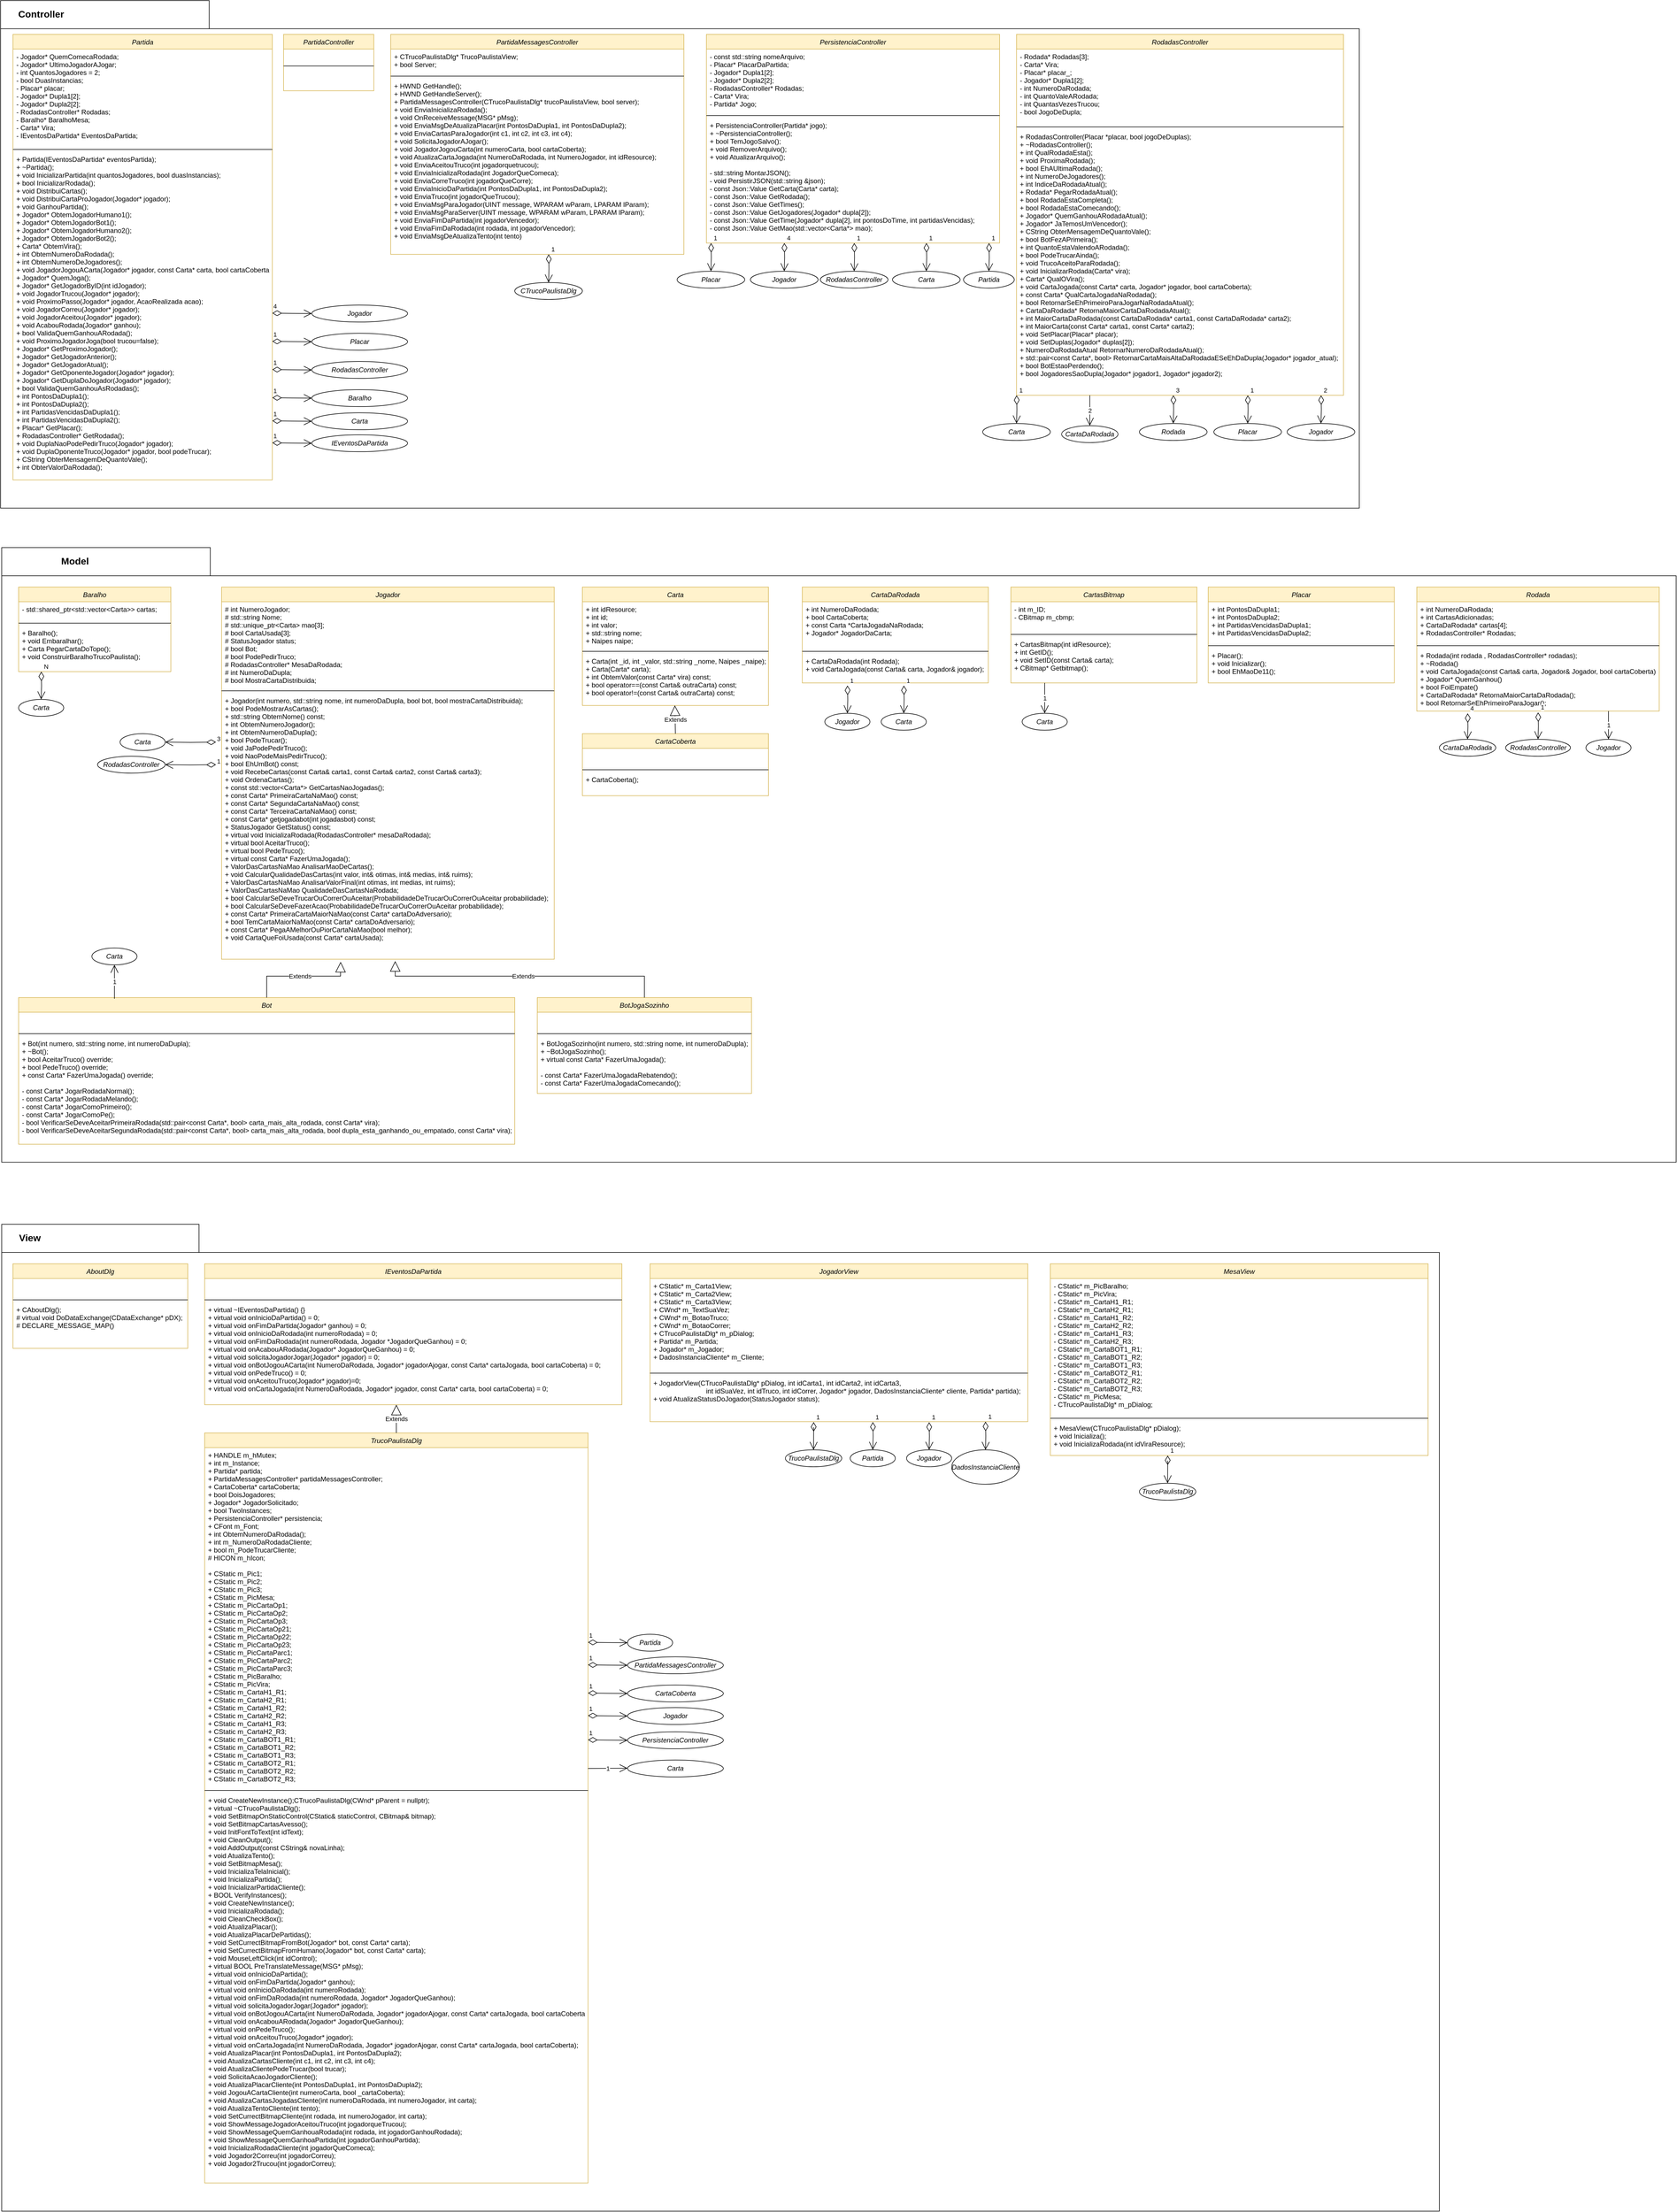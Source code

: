 <mxfile version="23.0.2" type="google">
  <diagram id="C5RBs43oDa-KdzZeNtuy" name="Page-1">
    <mxGraphModel grid="1" page="1" gridSize="10" guides="1" tooltips="1" connect="1" arrows="1" fold="1" pageScale="1" pageWidth="827" pageHeight="1169" math="0" shadow="0">
      <root>
        <mxCell id="WIyWlLk6GJQsqaUBKTNV-0" />
        <mxCell id="WIyWlLk6GJQsqaUBKTNV-1" parent="WIyWlLk6GJQsqaUBKTNV-0" />
        <mxCell id="w5G3Yrmy_Fs1NzJmtUWO-0" value="" style="shape=folder;fontStyle=1;spacingTop=10;tabWidth=370;tabHeight=50;tabPosition=left;html=1;whiteSpace=wrap;" vertex="1" parent="WIyWlLk6GJQsqaUBKTNV-1">
          <mxGeometry x="-12" y="30" width="2410" height="900" as="geometry" />
        </mxCell>
        <mxCell id="w5G3Yrmy_Fs1NzJmtUWO-1" value="Controller" style="text;html=1;strokeColor=none;fillColor=none;align=center;verticalAlign=middle;whiteSpace=wrap;rounded=0;fontStyle=1;fontSize=17;" vertex="1" parent="WIyWlLk6GJQsqaUBKTNV-1">
          <mxGeometry x="30" y="40" width="60" height="30" as="geometry" />
        </mxCell>
        <mxCell id="w5G3Yrmy_Fs1NzJmtUWO-2" value="Partida" style="swimlane;fontStyle=2;align=center;verticalAlign=top;childLayout=stackLayout;horizontal=1;startSize=26;horizontalStack=0;resizeParent=1;resizeLast=0;collapsible=1;marginBottom=0;rounded=0;shadow=0;strokeWidth=1;fillColor=#fff2cc;strokeColor=#d6b656;" vertex="1" parent="WIyWlLk6GJQsqaUBKTNV-1">
          <mxGeometry x="10" y="90" width="460" height="790" as="geometry">
            <mxRectangle x="230" y="140" width="160" height="26" as="alternateBounds" />
          </mxGeometry>
        </mxCell>
        <mxCell id="w5G3Yrmy_Fs1NzJmtUWO-3" value="- Jogador* QuemComecaRodada;&#xa;- Jogador* UltimoJogadorAJogar;&#xa;- int QuantosJogadores = 2;&#xa;- bool DuasInstancias;&#xa;- Placar* placar;&#xa;- Jogador* Dupla1[2];&#xa;- Jogador* Dupla2[2];&#xa;- RodadasController* Rodadas;&#xa;- Baralho* BaralhoMesa;&#xa;- Carta* Vira;&#xa;- IEventosDaPartida* EventosDaPartida;" style="text;align=left;verticalAlign=top;spacingLeft=4;spacingRight=4;overflow=hidden;rotatable=0;points=[[0,0.5],[1,0.5]];portConstraint=eastwest;" vertex="1" parent="w5G3Yrmy_Fs1NzJmtUWO-2">
          <mxGeometry y="26" width="460" height="174" as="geometry" />
        </mxCell>
        <mxCell id="w5G3Yrmy_Fs1NzJmtUWO-6" value="" style="line;html=1;strokeWidth=1;align=left;verticalAlign=middle;spacingTop=-1;spacingLeft=3;spacingRight=3;rotatable=0;labelPosition=right;points=[];portConstraint=eastwest;" vertex="1" parent="w5G3Yrmy_Fs1NzJmtUWO-2">
          <mxGeometry y="200" width="460" height="8" as="geometry" />
        </mxCell>
        <mxCell id="w5G3Yrmy_Fs1NzJmtUWO-7" value="+ Partida(IEventosDaPartida* eventosPartida);&#xa;+ ~Partida();&#xa;+ void InicializarPartida(int quantosJogadores, bool duasInstancias);&#xa;+ bool InicializarRodada();&#xa;+ void DistribuiCartas();&#xa;+ void DistribuiCartaProJogador(Jogador* jogador);&#xa;+ void GanhouPartida();&#xa;+ Jogador* ObtemJogadorHumano1();&#xa;+ Jogador* ObtemJogadorBot1();&#xa;+ Jogador* ObtemJogadorHumano2();&#xa;+ Jogador* ObtemJogadorBot2();&#xa;+ Carta* ObtemVira();&#xa;+ int ObtemNumeroDaRodada();&#xa;+ int ObtemNumeroDeJogadores();&#xa;+ void JogadorJogouACarta(Jogador* jogador, const Carta* carta, bool cartaCoberta);&#xa;+ Jogador* QuemJoga();&#xa;+ Jogador* GetJogadorByID(int idJogador);&#xa;+ void JogadorTrucou(Jogador* jogador);&#xa;+ void ProximoPasso(Jogador* jogador, AcaoRealizada acao);&#xa;+ void JogadorCorreu(Jogador* jogador);&#xa;+ void JogadorAceitou(Jogador* jogador);&#xa;+ void AcabouRodada(Jogador* ganhou);&#xa;+ bool ValidaQuemGanhouARodada();&#xa;+ void ProximoJogadorJoga(bool trucou=false);&#xa;+ Jogador* GetProximoJogador();&#xa;+ Jogador* GetJogadorAnterior();&#xa;+ Jogador* GetJogadorAtual();&#xa;+ Jogador* GetOponenteJogador(Jogador* jogador);&#xa;+ Jogador* GetDuplaDoJogador(Jogador* jogador);&#xa;+ bool ValidaQuemGanhouAsRodadas();&#xa;+ int PontosDaDupla1();&#xa;+ int PontosDaDupla2();&#xa;+ int PartidasVencidasDaDupla1();&#xa;+ int PartidasVencidasDaDupla2();&#xa;+ Placar* GetPlacar();&#xa;+ RodadasController* GetRodada();&#xa;+ void DuplaNaoPodePedirTruco(Jogador* jogador);&#xa;+ void DuplaOponenteTruco(Jogador* jogador, bool podeTrucar);&#xa;+ CString ObterMensagemDeQuantoVale();&#xa;+ int ObterValorDaRodada();" style="text;align=left;verticalAlign=top;spacingLeft=4;spacingRight=4;overflow=hidden;rotatable=0;points=[[0,0.5],[1,0.5]];portConstraint=eastwest;" vertex="1" parent="w5G3Yrmy_Fs1NzJmtUWO-2">
          <mxGeometry y="208" width="460" height="572" as="geometry" />
        </mxCell>
        <mxCell id="w5G3Yrmy_Fs1NzJmtUWO-15" value="PartidaController" style="swimlane;fontStyle=2;align=center;verticalAlign=top;childLayout=stackLayout;horizontal=1;startSize=26;horizontalStack=0;resizeParent=1;resizeLast=0;collapsible=1;marginBottom=0;rounded=0;shadow=0;strokeWidth=1;fillColor=#fff2cc;strokeColor=#d6b656;" vertex="1" parent="WIyWlLk6GJQsqaUBKTNV-1">
          <mxGeometry x="490" y="90" width="160" height="100" as="geometry">
            <mxRectangle x="230" y="140" width="160" height="26" as="alternateBounds" />
          </mxGeometry>
        </mxCell>
        <mxCell id="w5G3Yrmy_Fs1NzJmtUWO-17" value="  " style="text;align=left;verticalAlign=top;spacingLeft=4;spacingRight=4;overflow=hidden;rotatable=0;points=[[0,0.5],[1,0.5]];portConstraint=eastwest;rounded=0;shadow=0;html=0;" vertex="1" parent="w5G3Yrmy_Fs1NzJmtUWO-15">
          <mxGeometry y="26" width="160" height="26" as="geometry" />
        </mxCell>
        <mxCell id="w5G3Yrmy_Fs1NzJmtUWO-19" value="" style="line;html=1;strokeWidth=1;align=left;verticalAlign=middle;spacingTop=-1;spacingLeft=3;spacingRight=3;rotatable=0;labelPosition=right;points=[];portConstraint=eastwest;" vertex="1" parent="w5G3Yrmy_Fs1NzJmtUWO-15">
          <mxGeometry y="52" width="160" height="8" as="geometry" />
        </mxCell>
        <mxCell id="w5G3Yrmy_Fs1NzJmtUWO-25" value="PartidaMessagesController" style="swimlane;fontStyle=2;align=center;verticalAlign=top;childLayout=stackLayout;horizontal=1;startSize=26;horizontalStack=0;resizeParent=1;resizeLast=0;collapsible=1;marginBottom=0;rounded=0;shadow=0;strokeWidth=1;fillColor=#fff2cc;strokeColor=#d6b656;" vertex="1" parent="WIyWlLk6GJQsqaUBKTNV-1">
          <mxGeometry x="680" y="90" width="520" height="390" as="geometry">
            <mxRectangle x="230" y="140" width="160" height="26" as="alternateBounds" />
          </mxGeometry>
        </mxCell>
        <mxCell id="w5G3Yrmy_Fs1NzJmtUWO-26" value="+ CTrucoPaulistaDlg* TrucoPaulistaView;&#xa;+ bool Server;" style="text;align=left;verticalAlign=top;spacingLeft=4;spacingRight=4;overflow=hidden;rotatable=0;points=[[0,0.5],[1,0.5]];portConstraint=eastwest;" vertex="1" parent="w5G3Yrmy_Fs1NzJmtUWO-25">
          <mxGeometry y="26" width="520" height="44" as="geometry" />
        </mxCell>
        <mxCell id="w5G3Yrmy_Fs1NzJmtUWO-29" value="" style="line;html=1;strokeWidth=1;align=left;verticalAlign=middle;spacingTop=-1;spacingLeft=3;spacingRight=3;rotatable=0;labelPosition=right;points=[];portConstraint=eastwest;" vertex="1" parent="w5G3Yrmy_Fs1NzJmtUWO-25">
          <mxGeometry y="70" width="520" height="8" as="geometry" />
        </mxCell>
        <mxCell id="w5G3Yrmy_Fs1NzJmtUWO-30" value="+ HWND GetHandle();&#xa;+ HWND GetHandleServer();&#xa;+ PartidaMessagesController(CTrucoPaulistaDlg* trucoPaulistaView, bool server);&#xa;+ void EnviaInicializaRodada();&#xa;+ void OnReceiveMessage(MSG* pMsg);&#xa;+ void EnviaMsgDeAtualizaPlacar(int PontosDaDupla1, int PontosDaDupla2);&#xa;+ void EnviaCartasParaJogador(int c1, int c2, int c3, int c4);&#xa;+ void SolicitaJogadorAJogar();&#xa;+ void JogadorJogouCarta(int numeroCarta, bool cartaCoberta);   &#xa;+ void AtualizaCartaJogada(int NumeroDaRodada, int NumeroJogador, int idResource);&#xa;+ void EnviaAceitouTruco(int jogadorquetrucou);&#xa;+ void EnviaInicializaRodada(int JogadorQueComeca);&#xa;+ void EnviaCorreTruco(int jogadorQueCorre);&#xa;+ void EnviaInicioDaPartida(int PontosDaDupla1, int PontosDaDupla2);&#xa;+ void EnviaTruco(int jogadorQueTrucou);&#xa;+ void EnviaMsgParaJogador(UINT message, WPARAM wParam, LPARAM lParam);&#xa;+ void EnviaMsgParaServer(UINT message, WPARAM wParam, LPARAM lParam);&#xa;+ void EnviaFimDaPartida(int jogadorVencedor);&#xa;+ void EnviaFimDaRodada(int rodada, int jogadorVencedor);&#xa;+ void EnviaMsgDeAtualizaTento(int tento)" style="text;align=left;verticalAlign=top;spacingLeft=4;spacingRight=4;overflow=hidden;rotatable=0;points=[[0,0.5],[1,0.5]];portConstraint=eastwest;" vertex="1" parent="w5G3Yrmy_Fs1NzJmtUWO-25">
          <mxGeometry y="78" width="520" height="302" as="geometry" />
        </mxCell>
        <mxCell id="w5G3Yrmy_Fs1NzJmtUWO-31" value="PersistenciaController" style="swimlane;fontStyle=2;align=center;verticalAlign=top;childLayout=stackLayout;horizontal=1;startSize=26;horizontalStack=0;resizeParent=1;resizeLast=0;collapsible=1;marginBottom=0;rounded=0;shadow=0;strokeWidth=1;fillColor=#fff2cc;strokeColor=#d6b656;" vertex="1" parent="WIyWlLk6GJQsqaUBKTNV-1">
          <mxGeometry x="1240" y="90" width="520" height="370" as="geometry">
            <mxRectangle x="230" y="140" width="160" height="26" as="alternateBounds" />
          </mxGeometry>
        </mxCell>
        <mxCell id="w5G3Yrmy_Fs1NzJmtUWO-32" value="- const std::string nomeArquivo;&#xa;- Placar* PlacarDaPartida;&#xa;- Jogador* Dupla1[2];&#xa;- Jogador* Dupla2[2];&#xa;- RodadasController* Rodadas;&#xa;- Carta* Vira;&#xa;- Partida* Jogo;" style="text;align=left;verticalAlign=top;spacingLeft=4;spacingRight=4;overflow=hidden;rotatable=0;points=[[0,0.5],[1,0.5]];portConstraint=eastwest;" vertex="1" parent="w5G3Yrmy_Fs1NzJmtUWO-31">
          <mxGeometry y="26" width="520" height="114" as="geometry" />
        </mxCell>
        <mxCell id="w5G3Yrmy_Fs1NzJmtUWO-33" value="" style="line;html=1;strokeWidth=1;align=left;verticalAlign=middle;spacingTop=-1;spacingLeft=3;spacingRight=3;rotatable=0;labelPosition=right;points=[];portConstraint=eastwest;" vertex="1" parent="w5G3Yrmy_Fs1NzJmtUWO-31">
          <mxGeometry y="140" width="520" height="8" as="geometry" />
        </mxCell>
        <mxCell id="w5G3Yrmy_Fs1NzJmtUWO-34" value="+ PersistenciaController(Partida* jogo);&#xa;+ ~PersistenciaController();&#xa;+ bool TemJogoSalvo();&#xa;+ void RemoverArquivo();&#xa;+ void AtualizarArquivo();&#xa;&#xa;- std::string MontarJSON();&#xa;- void PersistirJSON(std::string &amp;json);&#xa;- const Json::Value GetCarta(Carta* carta);&#xa;- const Json::Value GetRodada();&#xa;- const Json::Value GetTimes();&#xa;- const Json::Value GetJogadores(Jogador* dupla[2]);&#xa;- const Json::Value GetTime(Jogador* dupla[2], int pontosDoTime, int partidasVencidas);&#xa;- const Json::Value GetMao(std::vector&lt;Carta*&gt; mao);" style="text;align=left;verticalAlign=top;spacingLeft=4;spacingRight=4;overflow=hidden;rotatable=0;points=[[0,0.5],[1,0.5]];portConstraint=eastwest;" vertex="1" parent="w5G3Yrmy_Fs1NzJmtUWO-31">
          <mxGeometry y="148" width="520" height="222" as="geometry" />
        </mxCell>
        <mxCell id="w5G3Yrmy_Fs1NzJmtUWO-35" value="RodadasController" style="swimlane;fontStyle=2;align=center;verticalAlign=top;childLayout=stackLayout;horizontal=1;startSize=26;horizontalStack=0;resizeParent=1;resizeLast=0;collapsible=1;marginBottom=0;rounded=0;shadow=0;strokeWidth=1;fillColor=#fff2cc;strokeColor=#d6b656;" vertex="1" parent="WIyWlLk6GJQsqaUBKTNV-1">
          <mxGeometry x="1790" y="90" width="580" height="640" as="geometry">
            <mxRectangle x="230" y="140" width="160" height="26" as="alternateBounds" />
          </mxGeometry>
        </mxCell>
        <mxCell id="w5G3Yrmy_Fs1NzJmtUWO-36" value="- Rodada* Rodadas[3];&#xa;- Carta* Vira;&#xa;- Placar* placar_;&#xa;- Jogador* Dupla1[2];&#xa;- int NumeroDaRodada;&#xa;- int QuantoValeARodada;&#xa;- int QuantasVezesTrucou;&#xa;- bool JogoDeDupla;" style="text;align=left;verticalAlign=top;spacingLeft=4;spacingRight=4;overflow=hidden;rotatable=0;points=[[0,0.5],[1,0.5]];portConstraint=eastwest;" vertex="1" parent="w5G3Yrmy_Fs1NzJmtUWO-35">
          <mxGeometry y="26" width="580" height="134" as="geometry" />
        </mxCell>
        <mxCell id="w5G3Yrmy_Fs1NzJmtUWO-37" value="" style="line;html=1;strokeWidth=1;align=left;verticalAlign=middle;spacingTop=-1;spacingLeft=3;spacingRight=3;rotatable=0;labelPosition=right;points=[];portConstraint=eastwest;" vertex="1" parent="w5G3Yrmy_Fs1NzJmtUWO-35">
          <mxGeometry y="160" width="580" height="8" as="geometry" />
        </mxCell>
        <mxCell id="w5G3Yrmy_Fs1NzJmtUWO-38" value="+ RodadasController(Placar *placar, bool jogoDeDuplas);&#xa;+ ~RodadasController();&#xa;+ int QualRodadaEsta();&#xa;+ void ProximaRodada();&#xa;+ bool EhAUltimaRodada();&#xa;+ int NumeroDeJogadores();&#xa;+ int IndiceDaRodadaAtual();&#xa;+ Rodada* PegarRodadaAtual();&#xa;+ bool RodadaEstaCompleta();&#xa;+ bool RodadaEstaComecando();&#xa;+ Jogador* QuemGanhouARodadaAtual();&#xa;+ Jogador* JaTemosUmVencedor();&#xa;+ CString ObterMensagemDeQuantoVale();&#xa;+ bool BotFezAPrimeira();&#xa;+ int QuantoEstaValendoARodada();&#xa;+ bool PodeTrucarAinda();&#xa;+ void TrucoAceitoParaRodada();&#xa;+ void InicializarRodada(Carta* vira);&#xa;+ Carta* QualOVira();&#xa;+ void CartaJogada(const Carta* carta, Jogador* jogador, bool cartaCoberta);&#xa;+ const Carta* QualCartaJogadaNaRodada();&#xa;+ bool RetornarSeEhPrimeiroParaJogarNaRodadaAtual();&#xa;+ CartaDaRodada* RetornaMaiorCartaDaRodadaAtual();&#xa;+ int MaiorCartaDaRodada(const CartaDaRodada* carta1, const CartaDaRodada* carta2);&#xa;+ int MaiorCarta(const Carta* carta1, const Carta* carta2);&#xa;+ void SetPlacar(Placar* placar);&#xa;+ void SetDuplas(Jogador* duplas[2]);&#xa;+ NumeroDaRodadaAtual RetornarNumeroDaRodadaAtual();&#xa;+ std::pair&lt;const Carta*, bool&gt; RetornarCartaMaisAltaDaRodadaESeEhDaDupla(Jogador* jogador_atual);&#xa;+ bool BotEstaoPerdendo();&#xa;+ bool JogadoresSaoDupla(Jogador* jogador1, Jogador* jogador2);" style="text;align=left;verticalAlign=top;spacingLeft=4;spacingRight=4;overflow=hidden;rotatable=0;points=[[0,0.5],[1,0.5]];portConstraint=eastwest;" vertex="1" parent="w5G3Yrmy_Fs1NzJmtUWO-35">
          <mxGeometry y="168" width="580" height="462" as="geometry" />
        </mxCell>
        <mxCell id="w5G3Yrmy_Fs1NzJmtUWO-40" value="" style="shape=folder;fontStyle=1;spacingTop=10;tabWidth=370;tabHeight=50;tabPosition=left;html=1;whiteSpace=wrap;" vertex="1" parent="WIyWlLk6GJQsqaUBKTNV-1">
          <mxGeometry x="-10" y="1000" width="2970" height="1090" as="geometry" />
        </mxCell>
        <mxCell id="w5G3Yrmy_Fs1NzJmtUWO-41" value="Model" style="text;html=1;strokeColor=none;fillColor=none;align=center;verticalAlign=middle;whiteSpace=wrap;rounded=0;fontStyle=1;fontSize=17;" vertex="1" parent="WIyWlLk6GJQsqaUBKTNV-1">
          <mxGeometry x="90" y="1010" width="60" height="30" as="geometry" />
        </mxCell>
        <mxCell id="w5G3Yrmy_Fs1NzJmtUWO-42" value="Baralho" style="swimlane;fontStyle=2;align=center;verticalAlign=top;childLayout=stackLayout;horizontal=1;startSize=26;horizontalStack=0;resizeParent=1;resizeLast=0;collapsible=1;marginBottom=0;rounded=0;shadow=0;strokeWidth=1;fillColor=#fff2cc;strokeColor=#d6b656;" vertex="1" parent="WIyWlLk6GJQsqaUBKTNV-1">
          <mxGeometry x="20" y="1070" width="270" height="150" as="geometry">
            <mxRectangle x="230" y="140" width="160" height="26" as="alternateBounds" />
          </mxGeometry>
        </mxCell>
        <mxCell id="w5G3Yrmy_Fs1NzJmtUWO-43" value="- std::shared_ptr&lt;std::vector&lt;Carta&gt;&gt; cartas;" style="text;align=left;verticalAlign=top;spacingLeft=4;spacingRight=4;overflow=hidden;rotatable=0;points=[[0,0.5],[1,0.5]];portConstraint=eastwest;" vertex="1" parent="w5G3Yrmy_Fs1NzJmtUWO-42">
          <mxGeometry y="26" width="270" height="34" as="geometry" />
        </mxCell>
        <mxCell id="w5G3Yrmy_Fs1NzJmtUWO-44" value="" style="line;html=1;strokeWidth=1;align=left;verticalAlign=middle;spacingTop=-1;spacingLeft=3;spacingRight=3;rotatable=0;labelPosition=right;points=[];portConstraint=eastwest;" vertex="1" parent="w5G3Yrmy_Fs1NzJmtUWO-42">
          <mxGeometry y="60" width="270" height="8" as="geometry" />
        </mxCell>
        <mxCell id="w5G3Yrmy_Fs1NzJmtUWO-45" value="+ Baralho();&#xa;+ void Embaralhar();&#xa;+ Carta PegarCartaDoTopo();&#xa;+ void ConstruirBaralhoTrucoPaulista();" style="text;align=left;verticalAlign=top;spacingLeft=4;spacingRight=4;overflow=hidden;rotatable=0;points=[[0,0.5],[1,0.5]];portConstraint=eastwest;" vertex="1" parent="w5G3Yrmy_Fs1NzJmtUWO-42">
          <mxGeometry y="68" width="270" height="82" as="geometry" />
        </mxCell>
        <mxCell id="w5G3Yrmy_Fs1NzJmtUWO-46" value="Bot" style="swimlane;fontStyle=2;align=center;verticalAlign=top;childLayout=stackLayout;horizontal=1;startSize=26;horizontalStack=0;resizeParent=1;resizeLast=0;collapsible=1;marginBottom=0;rounded=0;shadow=0;strokeWidth=1;fillColor=#fff2cc;strokeColor=#d6b656;" vertex="1" parent="WIyWlLk6GJQsqaUBKTNV-1">
          <mxGeometry x="20" y="1798" width="880" height="260" as="geometry">
            <mxRectangle x="230" y="140" width="160" height="26" as="alternateBounds" />
          </mxGeometry>
        </mxCell>
        <mxCell id="w5G3Yrmy_Fs1NzJmtUWO-47" value=" " style="text;align=left;verticalAlign=top;spacingLeft=4;spacingRight=4;overflow=hidden;rotatable=0;points=[[0,0.5],[1,0.5]];portConstraint=eastwest;" vertex="1" parent="w5G3Yrmy_Fs1NzJmtUWO-46">
          <mxGeometry y="26" width="880" height="34" as="geometry" />
        </mxCell>
        <mxCell id="w5G3Yrmy_Fs1NzJmtUWO-48" value="" style="line;html=1;strokeWidth=1;align=left;verticalAlign=middle;spacingTop=-1;spacingLeft=3;spacingRight=3;rotatable=0;labelPosition=right;points=[];portConstraint=eastwest;" vertex="1" parent="w5G3Yrmy_Fs1NzJmtUWO-46">
          <mxGeometry y="60" width="880" height="8" as="geometry" />
        </mxCell>
        <mxCell id="w5G3Yrmy_Fs1NzJmtUWO-49" value="+ Bot(int numero, std::string nome, int numeroDaDupla);&#xa;+ ~Bot();&#xa;+ bool AceitarTruco() override;&#xa;+ bool PedeTruco() override;&#xa;+ const Carta* FazerUmaJogada() override;&#xa;&#xa;- const Carta* JogarRodadaNormal();&#xa;- const Carta* JogarRodadaMelando();&#xa;- const Carta* JogarComoPrimeiro();&#xa;- const Carta* JogarComoPe();&#xa;- bool VerificarSeDeveAceitarPrimeiraRodada(std::pair&lt;const Carta*, bool&gt; carta_mais_alta_rodada, const Carta* vira);&#xa;- bool VerificarSeDeveAceitarSegundaRodada(std::pair&lt;const Carta*, bool&gt; carta_mais_alta_rodada, bool dupla_esta_ganhando_ou_empatado, const Carta* vira);" style="text;align=left;verticalAlign=top;spacingLeft=4;spacingRight=4;overflow=hidden;rotatable=0;points=[[0,0.5],[1,0.5]];portConstraint=eastwest;" vertex="1" parent="w5G3Yrmy_Fs1NzJmtUWO-46">
          <mxGeometry y="68" width="880" height="192" as="geometry" />
        </mxCell>
        <mxCell id="w5G3Yrmy_Fs1NzJmtUWO-50" value="Jogador" style="swimlane;fontStyle=2;align=center;verticalAlign=top;childLayout=stackLayout;horizontal=1;startSize=26;horizontalStack=0;resizeParent=1;resizeLast=0;collapsible=1;marginBottom=0;rounded=0;shadow=0;strokeWidth=1;fillColor=#fff2cc;strokeColor=#d6b656;" vertex="1" parent="WIyWlLk6GJQsqaUBKTNV-1">
          <mxGeometry x="380" y="1070" width="590" height="660" as="geometry">
            <mxRectangle x="230" y="140" width="160" height="26" as="alternateBounds" />
          </mxGeometry>
        </mxCell>
        <mxCell id="w5G3Yrmy_Fs1NzJmtUWO-51" value="# int NumeroJogador;&#xa;# std::string Nome;&#xa;# std::unique_ptr&lt;Carta&gt; mao[3];&#xa;# bool CartaUsada[3];&#xa;# StatusJogador status;&#xa;# bool Bot;&#xa;# bool PodePedirTruco;&#xa;# RodadasController* MesaDaRodada;&#xa;# int NumeroDaDupla;&#xa;# bool MostraCartaDistribuida;" style="text;align=left;verticalAlign=top;spacingLeft=4;spacingRight=4;overflow=hidden;rotatable=0;points=[[0,0.5],[1,0.5]];portConstraint=eastwest;" vertex="1" parent="w5G3Yrmy_Fs1NzJmtUWO-50">
          <mxGeometry y="26" width="590" height="154" as="geometry" />
        </mxCell>
        <mxCell id="w5G3Yrmy_Fs1NzJmtUWO-52" value="" style="line;html=1;strokeWidth=1;align=left;verticalAlign=middle;spacingTop=-1;spacingLeft=3;spacingRight=3;rotatable=0;labelPosition=right;points=[];portConstraint=eastwest;" vertex="1" parent="w5G3Yrmy_Fs1NzJmtUWO-50">
          <mxGeometry y="180" width="590" height="8" as="geometry" />
        </mxCell>
        <mxCell id="w5G3Yrmy_Fs1NzJmtUWO-53" value="+ Jogador(int numero, std::string nome, int numeroDaDupla, bool bot, bool mostraCartaDistribuida);&#xa;+ bool PodeMostrarAsCartas();&#xa;+ std::string ObtemNome() const;&#xa;+ int ObtemNumeroJogador();&#xa;+ int ObtemNumeroDaDupla();&#xa;+ bool PodeTrucar();&#xa;+ void JaPodePedirTruco();&#xa;+ void NaoPodeMaisPedirTruco();&#xa;+ bool EhUmBot() const;&#xa;+ void RecebeCartas(const Carta&amp; carta1, const Carta&amp; carta2, const Carta&amp; carta3);&#xa;+ void OrdenaCartas();&#xa;+ const std::vector&lt;Carta*&gt; GetCartasNaoJogadas();&#xa;+ const Carta* PrimeiraCartaNaMao() const;&#xa;+ const Carta* SegundaCartaNaMao() const;&#xa;+ const Carta* TerceiraCartaNaMao() const;&#xa;+ const Carta* getjogadabot(int jogadasbot) const;&#xa;+ StatusJogador GetStatus() const;&#xa;+ virtual void InicializaRodada(RodadasController* mesaDaRodada);&#xa;+ virtual bool AceitarTruco();&#xa;+ virtual bool PedeTruco();&#xa;+ virtual const Carta* FazerUmaJogada();&#xa;+ ValorDasCartasNaMao AnalisarMaoDeCartas();&#xa;+ void CalcularQualidadeDasCartas(int valor, int&amp; otimas, int&amp; medias, int&amp; ruims);&#xa;+ ValorDasCartasNaMao AnalisarValorFinal(int otimas, int medias, int ruims);&#xa;+ ValorDasCartasNaMao QualidadeDasCartasNaRodada;&#xa;+ bool CalcularSeDeveTrucarOuCorrerOuAceitar(ProbabilidadeDeTrucarOuCorrerOuAceitar probabilidade);&#xa;+ bool CalcularSeDeveFazerAcao(ProbabilidadeDeTrucarOuCorrerOuAceitar probabilidade);&#xa;+ const Carta* PrimeiraCartaMaiorNaMao(const Carta* cartaDoAdversario);&#xa;+ bool TemCartaMaiorNaMao(const Carta* cartaDoAdversario);&#xa;+ const Carta* PegaAMelhorOuPiorCartaNaMao(bool melhor);&#xa;+ void CartaQueFoiUsada(const Carta* cartaUsada);" style="text;align=left;verticalAlign=top;spacingLeft=4;spacingRight=4;overflow=hidden;rotatable=0;points=[[0,0.5],[1,0.5]];portConstraint=eastwest;" vertex="1" parent="w5G3Yrmy_Fs1NzJmtUWO-50">
          <mxGeometry y="188" width="590" height="472" as="geometry" />
        </mxCell>
        <mxCell id="w5G3Yrmy_Fs1NzJmtUWO-55" value="BotJogaSozinho" style="swimlane;fontStyle=2;align=center;verticalAlign=top;childLayout=stackLayout;horizontal=1;startSize=26;horizontalStack=0;resizeParent=1;resizeLast=0;collapsible=1;marginBottom=0;rounded=0;shadow=0;strokeWidth=1;fillColor=#fff2cc;strokeColor=#d6b656;" vertex="1" parent="WIyWlLk6GJQsqaUBKTNV-1">
          <mxGeometry x="940" y="1798" width="380" height="170" as="geometry">
            <mxRectangle x="230" y="140" width="160" height="26" as="alternateBounds" />
          </mxGeometry>
        </mxCell>
        <mxCell id="w5G3Yrmy_Fs1NzJmtUWO-56" value=" " style="text;align=left;verticalAlign=top;spacingLeft=4;spacingRight=4;overflow=hidden;rotatable=0;points=[[0,0.5],[1,0.5]];portConstraint=eastwest;" vertex="1" parent="w5G3Yrmy_Fs1NzJmtUWO-55">
          <mxGeometry y="26" width="380" height="34" as="geometry" />
        </mxCell>
        <mxCell id="w5G3Yrmy_Fs1NzJmtUWO-57" value="" style="line;html=1;strokeWidth=1;align=left;verticalAlign=middle;spacingTop=-1;spacingLeft=3;spacingRight=3;rotatable=0;labelPosition=right;points=[];portConstraint=eastwest;" vertex="1" parent="w5G3Yrmy_Fs1NzJmtUWO-55">
          <mxGeometry y="60" width="380" height="8" as="geometry" />
        </mxCell>
        <mxCell id="w5G3Yrmy_Fs1NzJmtUWO-58" value="+ BotJogaSozinho(int numero, std::string nome, int numeroDaDupla);&#xa;+ ~BotJogaSozinho();&#xa;+ virtual const Carta* FazerUmaJogada();&#xa;&#xa;- const Carta* FazerUmaJogadaRebatendo();&#xa;- const Carta* FazerUmaJogadaComecando();" style="text;align=left;verticalAlign=top;spacingLeft=4;spacingRight=4;overflow=hidden;rotatable=0;points=[[0,0.5],[1,0.5]];portConstraint=eastwest;" vertex="1" parent="w5G3Yrmy_Fs1NzJmtUWO-55">
          <mxGeometry y="68" width="380" height="102" as="geometry" />
        </mxCell>
        <mxCell id="w5G3Yrmy_Fs1NzJmtUWO-61" value="Carta" style="swimlane;fontStyle=2;align=center;verticalAlign=top;childLayout=stackLayout;horizontal=1;startSize=26;horizontalStack=0;resizeParent=1;resizeLast=0;collapsible=1;marginBottom=0;rounded=0;shadow=0;strokeWidth=1;fillColor=#fff2cc;strokeColor=#d6b656;" vertex="1" parent="WIyWlLk6GJQsqaUBKTNV-1">
          <mxGeometry x="1020" y="1070" width="330" height="210" as="geometry">
            <mxRectangle x="230" y="140" width="160" height="26" as="alternateBounds" />
          </mxGeometry>
        </mxCell>
        <mxCell id="w5G3Yrmy_Fs1NzJmtUWO-62" value="+ int idResource;&#xa;+ int id;&#xa;+ int valor;&#xa;+ std::string nome;&#xa;+ Naipes naipe;" style="text;align=left;verticalAlign=top;spacingLeft=4;spacingRight=4;overflow=hidden;rotatable=0;points=[[0,0.5],[1,0.5]];portConstraint=eastwest;" vertex="1" parent="w5G3Yrmy_Fs1NzJmtUWO-61">
          <mxGeometry y="26" width="330" height="84" as="geometry" />
        </mxCell>
        <mxCell id="w5G3Yrmy_Fs1NzJmtUWO-63" value="" style="line;html=1;strokeWidth=1;align=left;verticalAlign=middle;spacingTop=-1;spacingLeft=3;spacingRight=3;rotatable=0;labelPosition=right;points=[];portConstraint=eastwest;" vertex="1" parent="w5G3Yrmy_Fs1NzJmtUWO-61">
          <mxGeometry y="110" width="330" height="8" as="geometry" />
        </mxCell>
        <mxCell id="w5G3Yrmy_Fs1NzJmtUWO-64" value="+ Carta(int _id, int _valor, std::string _nome, Naipes _naipe);&#xa;+ Carta(Carta* carta);&#xa;+ int ObtemValor(const Carta* vira) const;&#xa;+ bool operator==(const Carta&amp; outraCarta) const;&#xa;+ bool operator!=(const Carta&amp; outraCarta) const;&#xa;" style="text;align=left;verticalAlign=top;spacingLeft=4;spacingRight=4;overflow=hidden;rotatable=0;points=[[0,0.5],[1,0.5]];portConstraint=eastwest;" vertex="1" parent="w5G3Yrmy_Fs1NzJmtUWO-61">
          <mxGeometry y="118" width="330" height="92" as="geometry" />
        </mxCell>
        <mxCell id="w5G3Yrmy_Fs1NzJmtUWO-65" value="CartaCoberta" style="swimlane;fontStyle=2;align=center;verticalAlign=top;childLayout=stackLayout;horizontal=1;startSize=26;horizontalStack=0;resizeParent=1;resizeLast=0;collapsible=1;marginBottom=0;rounded=0;shadow=0;strokeWidth=1;fillColor=#fff2cc;strokeColor=#d6b656;" vertex="1" parent="WIyWlLk6GJQsqaUBKTNV-1">
          <mxGeometry x="1020" y="1330" width="330" height="110" as="geometry">
            <mxRectangle x="230" y="140" width="160" height="26" as="alternateBounds" />
          </mxGeometry>
        </mxCell>
        <mxCell id="w5G3Yrmy_Fs1NzJmtUWO-66" value=" " style="text;align=left;verticalAlign=top;spacingLeft=4;spacingRight=4;overflow=hidden;rotatable=0;points=[[0,0.5],[1,0.5]];portConstraint=eastwest;" vertex="1" parent="w5G3Yrmy_Fs1NzJmtUWO-65">
          <mxGeometry y="26" width="330" height="34" as="geometry" />
        </mxCell>
        <mxCell id="w5G3Yrmy_Fs1NzJmtUWO-67" value="" style="line;html=1;strokeWidth=1;align=left;verticalAlign=middle;spacingTop=-1;spacingLeft=3;spacingRight=3;rotatable=0;labelPosition=right;points=[];portConstraint=eastwest;" vertex="1" parent="w5G3Yrmy_Fs1NzJmtUWO-65">
          <mxGeometry y="60" width="330" height="8" as="geometry" />
        </mxCell>
        <mxCell id="w5G3Yrmy_Fs1NzJmtUWO-68" value="+ CartaCoberta();" style="text;align=left;verticalAlign=top;spacingLeft=4;spacingRight=4;overflow=hidden;rotatable=0;points=[[0,0.5],[1,0.5]];portConstraint=eastwest;" vertex="1" parent="w5G3Yrmy_Fs1NzJmtUWO-65">
          <mxGeometry y="68" width="330" height="42" as="geometry" />
        </mxCell>
        <mxCell id="w5G3Yrmy_Fs1NzJmtUWO-70" value="CartaDaRodada" style="swimlane;fontStyle=2;align=center;verticalAlign=top;childLayout=stackLayout;horizontal=1;startSize=26;horizontalStack=0;resizeParent=1;resizeLast=0;collapsible=1;marginBottom=0;rounded=0;shadow=0;strokeWidth=1;fillColor=#fff2cc;strokeColor=#d6b656;" vertex="1" parent="WIyWlLk6GJQsqaUBKTNV-1">
          <mxGeometry x="1410" y="1070" width="330" height="170" as="geometry">
            <mxRectangle x="230" y="140" width="160" height="26" as="alternateBounds" />
          </mxGeometry>
        </mxCell>
        <mxCell id="w5G3Yrmy_Fs1NzJmtUWO-71" value="+ int NumeroDaRodada;&#xa;+ bool CartaCoberta;&#xa;+ const Carta *CartaJogadaNaRodada;&#xa;+ Jogador* JogadorDaCarta;" style="text;align=left;verticalAlign=top;spacingLeft=4;spacingRight=4;overflow=hidden;rotatable=0;points=[[0,0.5],[1,0.5]];portConstraint=eastwest;" vertex="1" parent="w5G3Yrmy_Fs1NzJmtUWO-70">
          <mxGeometry y="26" width="330" height="84" as="geometry" />
        </mxCell>
        <mxCell id="w5G3Yrmy_Fs1NzJmtUWO-72" value="" style="line;html=1;strokeWidth=1;align=left;verticalAlign=middle;spacingTop=-1;spacingLeft=3;spacingRight=3;rotatable=0;labelPosition=right;points=[];portConstraint=eastwest;" vertex="1" parent="w5G3Yrmy_Fs1NzJmtUWO-70">
          <mxGeometry y="110" width="330" height="8" as="geometry" />
        </mxCell>
        <mxCell id="w5G3Yrmy_Fs1NzJmtUWO-73" value="+ CartaDaRodada(int Rodada);&#xa;+ void CartaJogada(const Carta&amp; carta, Jogador&amp; jogador);" style="text;align=left;verticalAlign=top;spacingLeft=4;spacingRight=4;overflow=hidden;rotatable=0;points=[[0,0.5],[1,0.5]];portConstraint=eastwest;" vertex="1" parent="w5G3Yrmy_Fs1NzJmtUWO-70">
          <mxGeometry y="118" width="330" height="52" as="geometry" />
        </mxCell>
        <mxCell id="w5G3Yrmy_Fs1NzJmtUWO-74" value="CartasBitmap" style="swimlane;fontStyle=2;align=center;verticalAlign=top;childLayout=stackLayout;horizontal=1;startSize=26;horizontalStack=0;resizeParent=1;resizeLast=0;collapsible=1;marginBottom=0;rounded=0;shadow=0;strokeWidth=1;fillColor=#fff2cc;strokeColor=#d6b656;" vertex="1" parent="WIyWlLk6GJQsqaUBKTNV-1">
          <mxGeometry x="1780" y="1070" width="330" height="170" as="geometry">
            <mxRectangle x="230" y="140" width="160" height="26" as="alternateBounds" />
          </mxGeometry>
        </mxCell>
        <mxCell id="w5G3Yrmy_Fs1NzJmtUWO-75" value="- int m_ID;&#xa;- CBitmap m_cbmp;" style="text;align=left;verticalAlign=top;spacingLeft=4;spacingRight=4;overflow=hidden;rotatable=0;points=[[0,0.5],[1,0.5]];portConstraint=eastwest;" vertex="1" parent="w5G3Yrmy_Fs1NzJmtUWO-74">
          <mxGeometry y="26" width="330" height="54" as="geometry" />
        </mxCell>
        <mxCell id="w5G3Yrmy_Fs1NzJmtUWO-76" value="" style="line;html=1;strokeWidth=1;align=left;verticalAlign=middle;spacingTop=-1;spacingLeft=3;spacingRight=3;rotatable=0;labelPosition=right;points=[];portConstraint=eastwest;" vertex="1" parent="w5G3Yrmy_Fs1NzJmtUWO-74">
          <mxGeometry y="80" width="330" height="8" as="geometry" />
        </mxCell>
        <mxCell id="w5G3Yrmy_Fs1NzJmtUWO-77" value="+ CartasBitmap(int idResource);&#xa;+ int GetID();&#xa;+ void SetID(const Carta&amp; carta);&#xa;+ CBitmap* Getbitmap();" style="text;align=left;verticalAlign=top;spacingLeft=4;spacingRight=4;overflow=hidden;rotatable=0;points=[[0,0.5],[1,0.5]];portConstraint=eastwest;" vertex="1" parent="w5G3Yrmy_Fs1NzJmtUWO-74">
          <mxGeometry y="88" width="330" height="72" as="geometry" />
        </mxCell>
        <mxCell id="w5G3Yrmy_Fs1NzJmtUWO-78" value="Placar" style="swimlane;fontStyle=2;align=center;verticalAlign=top;childLayout=stackLayout;horizontal=1;startSize=26;horizontalStack=0;resizeParent=1;resizeLast=0;collapsible=1;marginBottom=0;rounded=0;shadow=0;strokeWidth=1;fillColor=#fff2cc;strokeColor=#d6b656;" vertex="1" parent="WIyWlLk6GJQsqaUBKTNV-1">
          <mxGeometry x="2130" y="1070" width="330" height="170" as="geometry">
            <mxRectangle x="230" y="140" width="160" height="26" as="alternateBounds" />
          </mxGeometry>
        </mxCell>
        <mxCell id="w5G3Yrmy_Fs1NzJmtUWO-79" value="+ int PontosDaDupla1;&#xa;+ int PontosDaDupla2; &#xa;+ int PartidasVencidasDaDupla1;&#xa;+ int PartidasVencidasDaDupla2;" style="text;align=left;verticalAlign=top;spacingLeft=4;spacingRight=4;overflow=hidden;rotatable=0;points=[[0,0.5],[1,0.5]];portConstraint=eastwest;" vertex="1" parent="w5G3Yrmy_Fs1NzJmtUWO-78">
          <mxGeometry y="26" width="330" height="74" as="geometry" />
        </mxCell>
        <mxCell id="w5G3Yrmy_Fs1NzJmtUWO-80" value="" style="line;html=1;strokeWidth=1;align=left;verticalAlign=middle;spacingTop=-1;spacingLeft=3;spacingRight=3;rotatable=0;labelPosition=right;points=[];portConstraint=eastwest;" vertex="1" parent="w5G3Yrmy_Fs1NzJmtUWO-78">
          <mxGeometry y="100" width="330" height="8" as="geometry" />
        </mxCell>
        <mxCell id="w5G3Yrmy_Fs1NzJmtUWO-81" value="+ Placar();&#xa;+ void Inicializar();&#xa;+ bool EhMaoDe11();&#xa;" style="text;align=left;verticalAlign=top;spacingLeft=4;spacingRight=4;overflow=hidden;rotatable=0;points=[[0,0.5],[1,0.5]];portConstraint=eastwest;" vertex="1" parent="w5G3Yrmy_Fs1NzJmtUWO-78">
          <mxGeometry y="108" width="330" height="62" as="geometry" />
        </mxCell>
        <mxCell id="w5G3Yrmy_Fs1NzJmtUWO-82" value="Rodada" style="swimlane;fontStyle=2;align=center;verticalAlign=top;childLayout=stackLayout;horizontal=1;startSize=26;horizontalStack=0;resizeParent=1;resizeLast=0;collapsible=1;marginBottom=0;rounded=0;shadow=0;strokeWidth=1;fillColor=#fff2cc;strokeColor=#d6b656;" vertex="1" parent="WIyWlLk6GJQsqaUBKTNV-1">
          <mxGeometry x="2500" y="1070" width="430" height="220" as="geometry">
            <mxRectangle x="230" y="140" width="160" height="26" as="alternateBounds" />
          </mxGeometry>
        </mxCell>
        <mxCell id="w5G3Yrmy_Fs1NzJmtUWO-83" value="+ int NumeroDaRodada;&#xa;+ int CartasAdicionadas;&#xa;+ CartaDaRodada* cartas[4];&#xa;+ RodadasController* Rodadas;" style="text;align=left;verticalAlign=top;spacingLeft=4;spacingRight=4;overflow=hidden;rotatable=0;points=[[0,0.5],[1,0.5]];portConstraint=eastwest;" vertex="1" parent="w5G3Yrmy_Fs1NzJmtUWO-82">
          <mxGeometry y="26" width="430" height="74" as="geometry" />
        </mxCell>
        <mxCell id="w5G3Yrmy_Fs1NzJmtUWO-84" value="" style="line;html=1;strokeWidth=1;align=left;verticalAlign=middle;spacingTop=-1;spacingLeft=3;spacingRight=3;rotatable=0;labelPosition=right;points=[];portConstraint=eastwest;" vertex="1" parent="w5G3Yrmy_Fs1NzJmtUWO-82">
          <mxGeometry y="100" width="430" height="8" as="geometry" />
        </mxCell>
        <mxCell id="w5G3Yrmy_Fs1NzJmtUWO-85" value="+ Rodada(int rodada , RodadasController* rodadas);&#xa;+ ~Rodada()&#xa;+ void CartaJogada(const Carta&amp; carta, Jogador&amp; Jogador, bool cartaCoberta);&#xa;+ Jogador* QuemGanhou()&#xa;+ bool FoiEmpate()&#xa;+ CartaDaRodada* RetornaMaiorCartaDaRodada();&#xa;+ bool RetornarSeEhPrimeiroParaJogar();" style="text;align=left;verticalAlign=top;spacingLeft=4;spacingRight=4;overflow=hidden;rotatable=0;points=[[0,0.5],[1,0.5]];portConstraint=eastwest;" vertex="1" parent="w5G3Yrmy_Fs1NzJmtUWO-82">
          <mxGeometry y="108" width="430" height="112" as="geometry" />
        </mxCell>
        <mxCell id="w5G3Yrmy_Fs1NzJmtUWO-86" value="" style="shape=folder;fontStyle=1;spacingTop=10;tabWidth=350;tabHeight=50;tabPosition=left;html=1;whiteSpace=wrap;" vertex="1" parent="WIyWlLk6GJQsqaUBKTNV-1">
          <mxGeometry x="-10" y="2200" width="2550" height="1750" as="geometry" />
        </mxCell>
        <mxCell id="w5G3Yrmy_Fs1NzJmtUWO-87" value="View" style="text;html=1;strokeColor=none;fillColor=none;align=center;verticalAlign=middle;whiteSpace=wrap;rounded=0;fontStyle=1;fontSize=17;" vertex="1" parent="WIyWlLk6GJQsqaUBKTNV-1">
          <mxGeometry x="10" y="2210" width="60" height="30" as="geometry" />
        </mxCell>
        <mxCell id="w5G3Yrmy_Fs1NzJmtUWO-88" value="AboutDlg" style="swimlane;fontStyle=2;align=center;verticalAlign=top;childLayout=stackLayout;horizontal=1;startSize=26;horizontalStack=0;resizeParent=1;resizeLast=0;collapsible=1;marginBottom=0;rounded=0;shadow=0;strokeWidth=1;fillColor=#fff2cc;strokeColor=#d6b656;" vertex="1" parent="WIyWlLk6GJQsqaUBKTNV-1">
          <mxGeometry x="10" y="2270" width="310" height="150" as="geometry">
            <mxRectangle x="230" y="140" width="160" height="26" as="alternateBounds" />
          </mxGeometry>
        </mxCell>
        <mxCell id="w5G3Yrmy_Fs1NzJmtUWO-89" value=" " style="text;align=left;verticalAlign=top;spacingLeft=4;spacingRight=4;overflow=hidden;rotatable=0;points=[[0,0.5],[1,0.5]];portConstraint=eastwest;" vertex="1" parent="w5G3Yrmy_Fs1NzJmtUWO-88">
          <mxGeometry y="26" width="310" height="34" as="geometry" />
        </mxCell>
        <mxCell id="w5G3Yrmy_Fs1NzJmtUWO-90" value="" style="line;html=1;strokeWidth=1;align=left;verticalAlign=middle;spacingTop=-1;spacingLeft=3;spacingRight=3;rotatable=0;labelPosition=right;points=[];portConstraint=eastwest;" vertex="1" parent="w5G3Yrmy_Fs1NzJmtUWO-88">
          <mxGeometry y="60" width="310" height="8" as="geometry" />
        </mxCell>
        <mxCell id="w5G3Yrmy_Fs1NzJmtUWO-91" value="+ CAboutDlg();&#xa;# virtual void DoDataExchange(CDataExchange* pDX);&#xa;# DECLARE_MESSAGE_MAP()" style="text;align=left;verticalAlign=top;spacingLeft=4;spacingRight=4;overflow=hidden;rotatable=0;points=[[0,0.5],[1,0.5]];portConstraint=eastwest;" vertex="1" parent="w5G3Yrmy_Fs1NzJmtUWO-88">
          <mxGeometry y="68" width="310" height="82" as="geometry" />
        </mxCell>
        <mxCell id="w5G3Yrmy_Fs1NzJmtUWO-92" value="IEventosDaPartida" style="swimlane;fontStyle=2;align=center;verticalAlign=top;childLayout=stackLayout;horizontal=1;startSize=26;horizontalStack=0;resizeParent=1;resizeLast=0;collapsible=1;marginBottom=0;rounded=0;shadow=0;strokeWidth=1;fillColor=#fff2cc;strokeColor=#d6b656;" vertex="1" parent="WIyWlLk6GJQsqaUBKTNV-1">
          <mxGeometry x="350" y="2270" width="740" height="250" as="geometry">
            <mxRectangle x="230" y="140" width="160" height="26" as="alternateBounds" />
          </mxGeometry>
        </mxCell>
        <mxCell id="w5G3Yrmy_Fs1NzJmtUWO-93" value=" " style="text;align=left;verticalAlign=top;spacingLeft=4;spacingRight=4;overflow=hidden;rotatable=0;points=[[0,0.5],[1,0.5]];portConstraint=eastwest;" vertex="1" parent="w5G3Yrmy_Fs1NzJmtUWO-92">
          <mxGeometry y="26" width="740" height="34" as="geometry" />
        </mxCell>
        <mxCell id="w5G3Yrmy_Fs1NzJmtUWO-94" value="" style="line;html=1;strokeWidth=1;align=left;verticalAlign=middle;spacingTop=-1;spacingLeft=3;spacingRight=3;rotatable=0;labelPosition=right;points=[];portConstraint=eastwest;" vertex="1" parent="w5G3Yrmy_Fs1NzJmtUWO-92">
          <mxGeometry y="60" width="740" height="8" as="geometry" />
        </mxCell>
        <mxCell id="w5G3Yrmy_Fs1NzJmtUWO-95" value="+ virtual ~IEventosDaPartida() {}&#xa;+ virtual void onInicioDaPartida() = 0;&#xa;+ virtual void onFimDaPartida(Jogador* ganhou) = 0;&#xa;+ virtual void onInicioDaRodada(int numeroRodada) = 0;&#xa;+ virtual void onFimDaRodada(int numeroRodada, Jogador *JogadorQueGanhou) = 0;&#xa;+ virtual void onAcabouARodada(Jogador* JogadorQueGanhou) = 0;&#xa;+ virtual void solicitaJogadorJogar(Jogador* jogador) = 0;&#xa;+ virtual void onBotJogouACarta(int NumeroDaRodada, Jogador* jogadorAjogar, const Carta* cartaJogada, bool cartaCoberta) = 0;&#xa;+ virtual void onPedeTruco() = 0;&#xa;+ virtual void onAceitouTruco(Jogador* jogador)=0;&#xa;+ virtual void onCartaJogada(int NumeroDaRodada, Jogador* jogador, const Carta* carta, bool cartaCoberta) = 0;" style="text;align=left;verticalAlign=top;spacingLeft=4;spacingRight=4;overflow=hidden;rotatable=0;points=[[0,0.5],[1,0.5]];portConstraint=eastwest;" vertex="1" parent="w5G3Yrmy_Fs1NzJmtUWO-92">
          <mxGeometry y="68" width="740" height="172" as="geometry" />
        </mxCell>
        <mxCell id="w5G3Yrmy_Fs1NzJmtUWO-96" value="TrucoPaulistaDlg" style="swimlane;fontStyle=2;align=center;verticalAlign=top;childLayout=stackLayout;horizontal=1;startSize=26;horizontalStack=0;resizeParent=1;resizeLast=0;collapsible=1;marginBottom=0;rounded=0;shadow=0;strokeWidth=1;fillColor=#fff2cc;strokeColor=#d6b656;" vertex="1" parent="WIyWlLk6GJQsqaUBKTNV-1">
          <mxGeometry x="350" y="2570" width="680" height="1330" as="geometry">
            <mxRectangle x="230" y="140" width="160" height="26" as="alternateBounds" />
          </mxGeometry>
        </mxCell>
        <mxCell id="w5G3Yrmy_Fs1NzJmtUWO-97" value="+ HANDLE m_hMutex;&#xa;+ int m_Instance;&#xa;+ Partida* partida;&#xa;+ PartidaMessagesController* partidaMessagesController;&#xa;+ CartaCoberta* cartaCoberta;&#xa;+ bool DoisJogadores;&#xa;+ Jogador* JogadorSolicitado;&#xa;+ bool TwoInstances;&#xa;+ PersistenciaController* persistencia;&#xa;+ CFont m_Font;&#xa;+ int ObtemNumeroDaRodada();&#xa;+ int m_NumeroDaRodadaCliente;&#xa;+ bool m_PodeTrucarCliente;&#xa;# HICON m_hIcon;&#xa;&#xa;+ CStatic m_Pic1;&#xa;+ CStatic m_Pic2;&#xa;+ CStatic m_Pic3;&#xa;+ CStatic m_PicMesa;&#xa;+ CStatic m_PicCartaOp1;&#xa;+ CStatic m_PicCartaOp2;&#xa;+ CStatic m_PicCartaOp3;&#xa;+ CStatic m_PicCartaOp21;&#xa;+ CStatic m_PicCartaOp22;&#xa;+ CStatic m_PicCartaOp23;&#xa;+ CStatic m_PicCartaParc1;&#xa;+ CStatic m_PicCartaParc2;&#xa;+ CStatic m_PicCartaParc3;&#xa;+ CStatic m_PicBaralho;&#xa;+ CStatic m_PicVira;&#xa;+ CStatic m_CartaH1_R1;&#xa;+ CStatic m_CartaH2_R1;&#xa;+ CStatic m_CartaH1_R2;&#xa;+ CStatic m_CartaH2_R2;&#xa;+ CStatic m_CartaH1_R3;&#xa;+ CStatic m_CartaH2_R3;&#xa;+ CStatic m_CartaBOT1_R1;&#xa;+ CStatic m_CartaBOT1_R2;&#xa;+ CStatic m_CartaBOT1_R3;&#xa;+ CStatic m_CartaBOT2_R1;&#xa;+ CStatic m_CartaBOT2_R2;&#xa;+ CStatic m_CartaBOT2_R3;" style="text;align=left;verticalAlign=top;spacingLeft=4;spacingRight=4;overflow=hidden;rotatable=0;points=[[0,0.5],[1,0.5]];portConstraint=eastwest;" vertex="1" parent="w5G3Yrmy_Fs1NzJmtUWO-96">
          <mxGeometry y="26" width="680" height="604" as="geometry" />
        </mxCell>
        <mxCell id="w5G3Yrmy_Fs1NzJmtUWO-98" value="" style="line;html=1;strokeWidth=1;align=left;verticalAlign=middle;spacingTop=-1;spacingLeft=3;spacingRight=3;rotatable=0;labelPosition=right;points=[];portConstraint=eastwest;" vertex="1" parent="w5G3Yrmy_Fs1NzJmtUWO-96">
          <mxGeometry y="630" width="680" height="8" as="geometry" />
        </mxCell>
        <mxCell id="w5G3Yrmy_Fs1NzJmtUWO-99" value="+ void CreateNewInstance();CTrucoPaulistaDlg(CWnd* pParent = nullptr);    &#xa;+ virtual ~CTrucoPaulistaDlg();&#xa;+ void SetBitmapOnStaticControl(CStatic&amp; staticControl, CBitmap&amp; bitmap);&#xa;+ void SetBitmapCartasAvesso();&#xa;+ void InitFontToText(int idText);&#xa;+ void CleanOutput();&#xa;+ void AddOutput(const CString&amp; novaLinha);&#xa;+ void AtualizaTento();&#xa;+ void SetBitmapMesa();&#xa;+ void InicializaTelaInicial();&#xa;+ void InicializaPartida();&#xa;+ void InicializarPartidaCliente();&#xa;+ BOOL VerifyInstances();&#xa;+ void CreateNewInstance();&#xa;+ void InicializaRodada();&#xa;+ void CleanCheckBox();&#xa;+ void AtualizaPlacar();&#xa;+ void AtualizaPlacarDePartidas();&#xa;+ void SetCurrectBitmapFromBot(Jogador* bot, const Carta* carta);&#xa;+ void SetCurrectBitmapFromHumano(Jogador* bot, const Carta* carta);&#xa;+ void MouseLeftClick(int idControl);&#xa;+ virtual BOOL PreTranslateMessage(MSG* pMsg);&#xa;+ virtual void onInicioDaPartida();&#xa;+ virtual void onFimDaPartida(Jogador* ganhou);&#xa;+ virtual void onInicioDaRodada(int numeroRodada);&#xa;+ virtual void onFimDaRodada(int numeroRodada, Jogador* JogadorQueGanhou);&#xa;+ virtual void solicitaJogadorJogar(Jogador* jogador);&#xa;+ virtual void onBotJogouACarta(int NumeroDaRodada, Jogador* jogadorAjogar, const Carta* cartaJogada, bool cartaCoberta);&#xa;+ virtual void onAcabouARodada(Jogador* JogadorQueGanhou);&#xa;+ virtual void onPedeTruco();&#xa;+ virtual void onAceitouTruco(Jogador* jogador);&#xa;+ virtual void onCartaJogada(int NumeroDaRodada, Jogador* jogadorAjogar, const Carta* cartaJogada, bool cartaCoberta);&#xa;+ void AtualizaPlacar(int PontosDaDupla1, int PontosDaDupla2);&#xa;+ void AtualizaCartasCliente(int c1, int c2, int c3, int c4);&#xa;+ void AtualizaClientePodeTrucar(bool trucar);&#xa;+ void SolicitaAcaoJogadorCliente();&#xa;+ void AtualizaPlacarCliente(int PontosDaDupla1, int PontosDaDupla2);&#xa;+ void JogouACartaCliente(int numeroCarta, bool _cartaCoberta);&#xa;+ void AtualizaCartasJogadasCliente(int numeroDaRodada, int numeroJogador, int carta);&#xa;+ void AtualizaTentoCliente(int tento);&#xa;+ void SetCurrectBitmapCliente(int rodada, int numeroJogador, int carta);&#xa;+ void ShowMessageJogadorAceitouTruco(int jogadorqueTrucou);&#xa;+ void ShowMessageQuemGanhouaRodada(int rodada, int jogadorGanhouRodada);&#xa;+ void ShowMessageQuemGanhoaPartida(int jogadorGanhouPartida);&#xa;+ void InicializaRodadaCliente(int jogadorQueComeca);&#xa;+ void Jogador2Correu(int jogadorCorreu);&#xa;+ void Jogador2Trucou(int jogadorCorreu);" style="text;align=left;verticalAlign=top;spacingLeft=4;spacingRight=4;overflow=hidden;rotatable=0;points=[[0,0.5],[1,0.5]];portConstraint=eastwest;" vertex="1" parent="w5G3Yrmy_Fs1NzJmtUWO-96">
          <mxGeometry y="638" width="680" height="692" as="geometry" />
        </mxCell>
        <mxCell id="w5G3Yrmy_Fs1NzJmtUWO-101" value="JogadorView" style="swimlane;fontStyle=2;align=center;verticalAlign=top;childLayout=stackLayout;horizontal=1;startSize=26;horizontalStack=0;resizeParent=1;resizeLast=0;collapsible=1;marginBottom=0;rounded=0;shadow=0;strokeWidth=1;fillColor=#fff2cc;strokeColor=#d6b656;" vertex="1" parent="WIyWlLk6GJQsqaUBKTNV-1">
          <mxGeometry x="1140" y="2270" width="670" height="280" as="geometry">
            <mxRectangle x="230" y="140" width="160" height="26" as="alternateBounds" />
          </mxGeometry>
        </mxCell>
        <mxCell id="w5G3Yrmy_Fs1NzJmtUWO-102" value="+ CStatic* m_Carta1View;&#xa;+ CStatic* m_Carta2View;&#xa;+ CStatic* m_Carta3View;&#xa;+ CWnd* m_TextSuaVez;&#xa;+ CWnd* m_BotaoTruco;&#xa;+ CWnd* m_BotaoCorrer;&#xa;+ CTrucoPaulistaDlg* m_pDialog;&#xa;+ Partida* m_Partida;&#xa;+ Jogador* m_Jogador;&#xa;+ DadosInstanciaCliente* m_Cliente;" style="text;align=left;verticalAlign=top;spacingLeft=4;spacingRight=4;overflow=hidden;rotatable=0;points=[[0,0.5],[1,0.5]];portConstraint=eastwest;" vertex="1" parent="w5G3Yrmy_Fs1NzJmtUWO-101">
          <mxGeometry y="26" width="670" height="164" as="geometry" />
        </mxCell>
        <mxCell id="w5G3Yrmy_Fs1NzJmtUWO-103" value="" style="line;html=1;strokeWidth=1;align=left;verticalAlign=middle;spacingTop=-1;spacingLeft=3;spacingRight=3;rotatable=0;labelPosition=right;points=[];portConstraint=eastwest;" vertex="1" parent="w5G3Yrmy_Fs1NzJmtUWO-101">
          <mxGeometry y="190" width="670" height="8" as="geometry" />
        </mxCell>
        <mxCell id="w5G3Yrmy_Fs1NzJmtUWO-104" value="+ JogadorView(CTrucoPaulistaDlg* pDialog, int idCarta1, int idCarta2, int idCarta3, &#xa;                            int idSuaVez, int idTruco, int idCorrer, Jogador* jogador, DadosInstanciaCliente* cliente, Partida* partida);&#xa;+ void AtualizaStatusDoJogador(StatusJogador status);" style="text;align=left;verticalAlign=top;spacingLeft=4;spacingRight=4;overflow=hidden;rotatable=0;points=[[0,0.5],[1,0.5]];portConstraint=eastwest;" vertex="1" parent="w5G3Yrmy_Fs1NzJmtUWO-101">
          <mxGeometry y="198" width="670" height="82" as="geometry" />
        </mxCell>
        <mxCell id="w5G3Yrmy_Fs1NzJmtUWO-105" value="MesaView" style="swimlane;fontStyle=2;align=center;verticalAlign=top;childLayout=stackLayout;horizontal=1;startSize=26;horizontalStack=0;resizeParent=1;resizeLast=0;collapsible=1;marginBottom=0;rounded=0;shadow=0;strokeWidth=1;fillColor=#fff2cc;strokeColor=#d6b656;" vertex="1" parent="WIyWlLk6GJQsqaUBKTNV-1">
          <mxGeometry x="1850" y="2270" width="670" height="340" as="geometry">
            <mxRectangle x="230" y="140" width="160" height="26" as="alternateBounds" />
          </mxGeometry>
        </mxCell>
        <mxCell id="w5G3Yrmy_Fs1NzJmtUWO-106" value="- CStatic* m_PicBaralho;&#xa;- CStatic* m_PicVira;&#xa;- CStatic* m_CartaH1_R1;&#xa;- CStatic* m_CartaH2_R1;&#xa;- CStatic* m_CartaH1_R2;&#xa;- CStatic* m_CartaH2_R2;&#xa;- CStatic* m_CartaH1_R3;&#xa;- CStatic* m_CartaH2_R3;&#xa;- CStatic* m_CartaBOT1_R1;&#xa;- CStatic* m_CartaBOT1_R2;&#xa;- CStatic* m_CartaBOT1_R3;&#xa;- CStatic* m_CartaBOT2_R1;&#xa;- CStatic* m_CartaBOT2_R2;&#xa;- CStatic* m_CartaBOT2_R3;&#xa;- CStatic* m_PicMesa;&#xa;- CTrucoPaulistaDlg* m_pDialog;" style="text;align=left;verticalAlign=top;spacingLeft=4;spacingRight=4;overflow=hidden;rotatable=0;points=[[0,0.5],[1,0.5]];portConstraint=eastwest;" vertex="1" parent="w5G3Yrmy_Fs1NzJmtUWO-105">
          <mxGeometry y="26" width="670" height="244" as="geometry" />
        </mxCell>
        <mxCell id="w5G3Yrmy_Fs1NzJmtUWO-107" value="" style="line;html=1;strokeWidth=1;align=left;verticalAlign=middle;spacingTop=-1;spacingLeft=3;spacingRight=3;rotatable=0;labelPosition=right;points=[];portConstraint=eastwest;" vertex="1" parent="w5G3Yrmy_Fs1NzJmtUWO-105">
          <mxGeometry y="270" width="670" height="8" as="geometry" />
        </mxCell>
        <mxCell id="w5G3Yrmy_Fs1NzJmtUWO-108" value="+ MesaView(CTrucoPaulistaDlg* pDialog);&#xa;+ void Inicializa();&#xa;+ void InicializaRodada(int idViraResource);" style="text;align=left;verticalAlign=top;spacingLeft=4;spacingRight=4;overflow=hidden;rotatable=0;points=[[0,0.5],[1,0.5]];portConstraint=eastwest;" vertex="1" parent="w5G3Yrmy_Fs1NzJmtUWO-105">
          <mxGeometry y="278" width="670" height="52" as="geometry" />
        </mxCell>
        <mxCell id="w5G3Yrmy_Fs1NzJmtUWO-113" value="Extends" style="endArrow=block;endSize=16;endFill=0;html=1;rounded=0;exitX=0.5;exitY=0;exitDx=0;exitDy=0;" edge="1" parent="WIyWlLk6GJQsqaUBKTNV-1" source="w5G3Yrmy_Fs1NzJmtUWO-96">
          <mxGeometry width="160" relative="1" as="geometry">
            <mxPoint x="680" y="2540" as="sourcePoint" />
            <mxPoint x="690" y="2520" as="targetPoint" />
          </mxGeometry>
        </mxCell>
        <mxCell id="w5G3Yrmy_Fs1NzJmtUWO-114" value="Extends" style="endArrow=block;endSize=16;endFill=0;html=1;rounded=0;exitX=0.5;exitY=0;exitDx=0;exitDy=0;entryX=0.358;entryY=1.01;entryDx=0;entryDy=0;entryPerimeter=0;" edge="1" parent="WIyWlLk6GJQsqaUBKTNV-1" source="w5G3Yrmy_Fs1NzJmtUWO-46" target="w5G3Yrmy_Fs1NzJmtUWO-53">
          <mxGeometry width="160" relative="1" as="geometry">
            <mxPoint x="580" y="1750" as="sourcePoint" />
            <mxPoint x="620" y="1730" as="targetPoint" />
            <Array as="points">
              <mxPoint x="460" y="1760" />
              <mxPoint x="591" y="1760" />
            </Array>
          </mxGeometry>
        </mxCell>
        <mxCell id="w5G3Yrmy_Fs1NzJmtUWO-115" value="Extends" style="endArrow=block;endSize=16;endFill=0;html=1;rounded=0;exitX=0.5;exitY=0;exitDx=0;exitDy=0;entryX=0.522;entryY=1.007;entryDx=0;entryDy=0;entryPerimeter=0;" edge="1" parent="WIyWlLk6GJQsqaUBKTNV-1" source="w5G3Yrmy_Fs1NzJmtUWO-55" target="w5G3Yrmy_Fs1NzJmtUWO-53">
          <mxGeometry width="160" relative="1" as="geometry">
            <mxPoint x="1030" y="1760" as="sourcePoint" />
            <mxPoint x="1190" y="1760" as="targetPoint" />
            <Array as="points">
              <mxPoint x="1130" y="1760" />
              <mxPoint x="800" y="1760" />
              <mxPoint x="688" y="1760" />
            </Array>
          </mxGeometry>
        </mxCell>
        <mxCell id="w5G3Yrmy_Fs1NzJmtUWO-116" value="Extends" style="endArrow=block;endSize=16;endFill=0;html=1;rounded=0;exitX=0.5;exitY=0;exitDx=0;exitDy=0;entryX=0.497;entryY=0.998;entryDx=0;entryDy=0;entryPerimeter=0;" edge="1" parent="WIyWlLk6GJQsqaUBKTNV-1" source="w5G3Yrmy_Fs1NzJmtUWO-65" target="w5G3Yrmy_Fs1NzJmtUWO-64">
          <mxGeometry width="160" relative="1" as="geometry">
            <mxPoint x="1190" y="1300" as="sourcePoint" />
            <mxPoint x="1350" y="1300" as="targetPoint" />
          </mxGeometry>
        </mxCell>
        <mxCell id="w5G3Yrmy_Fs1NzJmtUWO-117" value="1" style="endArrow=open;html=1;endSize=12;startArrow=diamondThin;startSize=14;startFill=0;edgeStyle=orthogonalEdgeStyle;align=left;verticalAlign=bottom;rounded=0;entryX=0.5;entryY=0;entryDx=0;entryDy=0;exitX=0.657;exitY=1.009;exitDx=0;exitDy=0;exitPerimeter=0;" edge="1" parent="WIyWlLk6GJQsqaUBKTNV-1" target="w5G3Yrmy_Fs1NzJmtUWO-118">
          <mxGeometry x="-1" y="3" relative="1" as="geometry">
            <mxPoint x="1535.19" y="2550.738" as="sourcePoint" />
            <mxPoint x="1655" y="2590" as="targetPoint" />
          </mxGeometry>
        </mxCell>
        <mxCell id="w5G3Yrmy_Fs1NzJmtUWO-118" value="&lt;i&gt;Partida&lt;/i&gt;" style="ellipse;whiteSpace=wrap;html=1;" vertex="1" parent="WIyWlLk6GJQsqaUBKTNV-1">
          <mxGeometry x="1495" y="2600" width="80" height="30" as="geometry" />
        </mxCell>
        <mxCell id="w5G3Yrmy_Fs1NzJmtUWO-119" value="1" style="endArrow=open;html=1;endSize=12;startArrow=diamondThin;startSize=14;startFill=0;edgeStyle=orthogonalEdgeStyle;align=left;verticalAlign=bottom;rounded=0;entryX=0.5;entryY=0;entryDx=0;entryDy=0;exitX=0.657;exitY=1.009;exitDx=0;exitDy=0;exitPerimeter=0;" edge="1" parent="WIyWlLk6GJQsqaUBKTNV-1" target="w5G3Yrmy_Fs1NzJmtUWO-120">
          <mxGeometry x="-1" y="3" relative="1" as="geometry">
            <mxPoint x="1635" y="2551" as="sourcePoint" />
            <mxPoint x="1755" y="2590" as="targetPoint" />
          </mxGeometry>
        </mxCell>
        <mxCell id="w5G3Yrmy_Fs1NzJmtUWO-120" value="&lt;i&gt;Jogador&lt;/i&gt;" style="ellipse;whiteSpace=wrap;html=1;" vertex="1" parent="WIyWlLk6GJQsqaUBKTNV-1">
          <mxGeometry x="1595" y="2600" width="80" height="30" as="geometry" />
        </mxCell>
        <mxCell id="w5G3Yrmy_Fs1NzJmtUWO-121" value="1" style="endArrow=open;html=1;endSize=12;startArrow=diamondThin;startSize=14;startFill=0;edgeStyle=orthogonalEdgeStyle;align=left;verticalAlign=bottom;rounded=0;entryX=0.5;entryY=0;entryDx=0;entryDy=0;exitX=0.657;exitY=1.009;exitDx=0;exitDy=0;exitPerimeter=0;" edge="1" parent="WIyWlLk6GJQsqaUBKTNV-1" target="w5G3Yrmy_Fs1NzJmtUWO-122">
          <mxGeometry x="-1" y="3" relative="1" as="geometry">
            <mxPoint x="1735" y="2550" as="sourcePoint" />
            <mxPoint x="1855" y="2589" as="targetPoint" />
          </mxGeometry>
        </mxCell>
        <mxCell id="w5G3Yrmy_Fs1NzJmtUWO-122" value="&lt;i&gt;DadosInstanciaCliente&lt;/i&gt;" style="ellipse;whiteSpace=wrap;html=1;" vertex="1" parent="WIyWlLk6GJQsqaUBKTNV-1">
          <mxGeometry x="1675" y="2600" width="120" height="61" as="geometry" />
        </mxCell>
        <mxCell id="w5G3Yrmy_Fs1NzJmtUWO-125" value="1" style="endArrow=open;html=1;endSize=12;startArrow=diamondThin;startSize=14;startFill=0;edgeStyle=orthogonalEdgeStyle;align=left;verticalAlign=bottom;rounded=0;exitX=1.004;exitY=0.748;exitDx=0;exitDy=0;exitPerimeter=0;entryX=0;entryY=0.5;entryDx=0;entryDy=0;" edge="1" parent="WIyWlLk6GJQsqaUBKTNV-1" target="w5G3Yrmy_Fs1NzJmtUWO-126">
          <mxGeometry x="-1" y="3" relative="1" as="geometry">
            <mxPoint x="1030.0" y="2941.262" as="sourcePoint" />
            <mxPoint x="1170" y="2947" as="targetPoint" />
          </mxGeometry>
        </mxCell>
        <mxCell id="w5G3Yrmy_Fs1NzJmtUWO-126" value="&lt;i&gt;Partida&lt;/i&gt;" style="ellipse;whiteSpace=wrap;html=1;" vertex="1" parent="WIyWlLk6GJQsqaUBKTNV-1">
          <mxGeometry x="1100" y="2927" width="80" height="30" as="geometry" />
        </mxCell>
        <mxCell id="w5G3Yrmy_Fs1NzJmtUWO-127" value="1" style="endArrow=open;html=1;endSize=12;startArrow=diamondThin;startSize=14;startFill=0;edgeStyle=orthogonalEdgeStyle;align=left;verticalAlign=bottom;rounded=0;exitX=1.004;exitY=0.748;exitDx=0;exitDy=0;exitPerimeter=0;entryX=0;entryY=0.5;entryDx=0;entryDy=0;" edge="1" parent="WIyWlLk6GJQsqaUBKTNV-1" target="w5G3Yrmy_Fs1NzJmtUWO-128">
          <mxGeometry x="-1" y="3" relative="1" as="geometry">
            <mxPoint x="1030.0" y="2981.262" as="sourcePoint" />
            <mxPoint x="1170" y="2987" as="targetPoint" />
          </mxGeometry>
        </mxCell>
        <mxCell id="w5G3Yrmy_Fs1NzJmtUWO-128" value="&lt;i&gt;PartidaMessagesController&lt;/i&gt;" style="ellipse;whiteSpace=wrap;html=1;" vertex="1" parent="WIyWlLk6GJQsqaUBKTNV-1">
          <mxGeometry x="1100" y="2967" width="170" height="30" as="geometry" />
        </mxCell>
        <mxCell id="w5G3Yrmy_Fs1NzJmtUWO-129" value="1" style="endArrow=open;html=1;endSize=12;startArrow=diamondThin;startSize=14;startFill=0;edgeStyle=orthogonalEdgeStyle;align=left;verticalAlign=bottom;rounded=0;exitX=1.004;exitY=0.748;exitDx=0;exitDy=0;exitPerimeter=0;entryX=0;entryY=0.5;entryDx=0;entryDy=0;" edge="1" parent="WIyWlLk6GJQsqaUBKTNV-1" target="w5G3Yrmy_Fs1NzJmtUWO-130">
          <mxGeometry x="-1" y="3" relative="1" as="geometry">
            <mxPoint x="1030.0" y="3031.262" as="sourcePoint" />
            <mxPoint x="1170" y="3037" as="targetPoint" />
          </mxGeometry>
        </mxCell>
        <mxCell id="w5G3Yrmy_Fs1NzJmtUWO-130" value="&lt;i&gt;CartaCoberta&lt;/i&gt;" style="ellipse;whiteSpace=wrap;html=1;" vertex="1" parent="WIyWlLk6GJQsqaUBKTNV-1">
          <mxGeometry x="1100" y="3017" width="170" height="30" as="geometry" />
        </mxCell>
        <mxCell id="w5G3Yrmy_Fs1NzJmtUWO-131" value="1" style="endArrow=open;html=1;endSize=12;startArrow=diamondThin;startSize=14;startFill=0;edgeStyle=orthogonalEdgeStyle;align=left;verticalAlign=bottom;rounded=0;exitX=1.004;exitY=0.748;exitDx=0;exitDy=0;exitPerimeter=0;entryX=0;entryY=0.5;entryDx=0;entryDy=0;" edge="1" parent="WIyWlLk6GJQsqaUBKTNV-1" target="w5G3Yrmy_Fs1NzJmtUWO-132">
          <mxGeometry x="-1" y="3" relative="1" as="geometry">
            <mxPoint x="1030.0" y="3071.262" as="sourcePoint" />
            <mxPoint x="1170" y="3077" as="targetPoint" />
          </mxGeometry>
        </mxCell>
        <mxCell id="w5G3Yrmy_Fs1NzJmtUWO-132" value="&lt;i&gt;Jogador&lt;/i&gt;" style="ellipse;whiteSpace=wrap;html=1;" vertex="1" parent="WIyWlLk6GJQsqaUBKTNV-1">
          <mxGeometry x="1100" y="3057" width="170" height="30" as="geometry" />
        </mxCell>
        <mxCell id="w5G3Yrmy_Fs1NzJmtUWO-133" value="1" style="endArrow=open;html=1;endSize=12;startArrow=diamondThin;startSize=14;startFill=0;edgeStyle=orthogonalEdgeStyle;align=left;verticalAlign=bottom;rounded=0;exitX=1.004;exitY=0.748;exitDx=0;exitDy=0;exitPerimeter=0;entryX=0;entryY=0.5;entryDx=0;entryDy=0;" edge="1" parent="WIyWlLk6GJQsqaUBKTNV-1" target="w5G3Yrmy_Fs1NzJmtUWO-134">
          <mxGeometry x="-1" y="3" relative="1" as="geometry">
            <mxPoint x="1030.0" y="3114.262" as="sourcePoint" />
            <mxPoint x="1170" y="3120" as="targetPoint" />
          </mxGeometry>
        </mxCell>
        <mxCell id="w5G3Yrmy_Fs1NzJmtUWO-134" value="&lt;i&gt;PersistenciaController&lt;/i&gt;" style="ellipse;whiteSpace=wrap;html=1;" vertex="1" parent="WIyWlLk6GJQsqaUBKTNV-1">
          <mxGeometry x="1100" y="3100" width="170" height="30" as="geometry" />
        </mxCell>
        <mxCell id="w5G3Yrmy_Fs1NzJmtUWO-136" value="&lt;i&gt;Carta&lt;/i&gt;" style="ellipse;whiteSpace=wrap;html=1;" vertex="1" parent="WIyWlLk6GJQsqaUBKTNV-1">
          <mxGeometry x="1100" y="3150" width="170" height="30" as="geometry" />
        </mxCell>
        <mxCell id="w5G3Yrmy_Fs1NzJmtUWO-138" value="1" style="endArrow=open;endFill=1;endSize=12;html=1;rounded=0;" edge="1" parent="WIyWlLk6GJQsqaUBKTNV-1">
          <mxGeometry width="160" relative="1" as="geometry">
            <mxPoint x="1030" y="3165" as="sourcePoint" />
            <mxPoint x="1100" y="3164.5" as="targetPoint" />
          </mxGeometry>
        </mxCell>
        <mxCell id="w5G3Yrmy_Fs1NzJmtUWO-139" value="N" style="endArrow=open;html=1;endSize=12;startArrow=diamondThin;startSize=14;startFill=0;edgeStyle=orthogonalEdgeStyle;align=left;verticalAlign=bottom;rounded=0;entryX=0.5;entryY=0;entryDx=0;entryDy=0;exitX=0.657;exitY=1.009;exitDx=0;exitDy=0;exitPerimeter=0;" edge="1" parent="WIyWlLk6GJQsqaUBKTNV-1" target="w5G3Yrmy_Fs1NzJmtUWO-140">
          <mxGeometry x="-1" y="3" relative="1" as="geometry">
            <mxPoint x="60.19" y="1219.998" as="sourcePoint" />
            <mxPoint x="180" y="1259.26" as="targetPoint" />
          </mxGeometry>
        </mxCell>
        <mxCell id="w5G3Yrmy_Fs1NzJmtUWO-140" value="&lt;i&gt;Carta&lt;/i&gt;" style="ellipse;whiteSpace=wrap;html=1;" vertex="1" parent="WIyWlLk6GJQsqaUBKTNV-1">
          <mxGeometry x="20" y="1269.26" width="80" height="30" as="geometry" />
        </mxCell>
        <mxCell id="w5G3Yrmy_Fs1NzJmtUWO-141" value="3" style="endArrow=open;html=1;endSize=12;startArrow=diamondThin;startSize=14;startFill=0;edgeStyle=orthogonalEdgeStyle;align=left;verticalAlign=bottom;rounded=0;entryX=1;entryY=0.5;entryDx=0;entryDy=0;" edge="1" parent="WIyWlLk6GJQsqaUBKTNV-1" target="w5G3Yrmy_Fs1NzJmtUWO-142">
          <mxGeometry x="-1" y="3" relative="1" as="geometry">
            <mxPoint x="370" y="1345" as="sourcePoint" />
            <mxPoint x="330" y="1360" as="targetPoint" />
          </mxGeometry>
        </mxCell>
        <mxCell id="w5G3Yrmy_Fs1NzJmtUWO-142" value="&lt;i&gt;Carta&lt;/i&gt;" style="ellipse;whiteSpace=wrap;html=1;" vertex="1" parent="WIyWlLk6GJQsqaUBKTNV-1">
          <mxGeometry x="200" y="1330" width="80" height="30" as="geometry" />
        </mxCell>
        <mxCell id="w5G3Yrmy_Fs1NzJmtUWO-143" value="1" style="endArrow=open;html=1;endSize=12;startArrow=diamondThin;startSize=14;startFill=0;edgeStyle=orthogonalEdgeStyle;align=left;verticalAlign=bottom;rounded=0;entryX=1;entryY=0.5;entryDx=0;entryDy=0;" edge="1" parent="WIyWlLk6GJQsqaUBKTNV-1" target="w5G3Yrmy_Fs1NzJmtUWO-144">
          <mxGeometry x="-1" y="3" relative="1" as="geometry">
            <mxPoint x="370" y="1385" as="sourcePoint" />
            <mxPoint x="330" y="1400" as="targetPoint" />
          </mxGeometry>
        </mxCell>
        <mxCell id="w5G3Yrmy_Fs1NzJmtUWO-144" value="&lt;i&gt;RodadasController&lt;/i&gt;" style="ellipse;whiteSpace=wrap;html=1;" vertex="1" parent="WIyWlLk6GJQsqaUBKTNV-1">
          <mxGeometry x="160" y="1370" width="120" height="30" as="geometry" />
        </mxCell>
        <mxCell id="w5G3Yrmy_Fs1NzJmtUWO-147" value="&lt;i&gt;Carta&lt;/i&gt;" style="ellipse;whiteSpace=wrap;html=1;" vertex="1" parent="WIyWlLk6GJQsqaUBKTNV-1">
          <mxGeometry x="150" y="1710" width="80" height="30" as="geometry" />
        </mxCell>
        <mxCell id="w5G3Yrmy_Fs1NzJmtUWO-148" value="1" style="endArrow=open;endFill=1;endSize=12;html=1;rounded=0;entryX=0.5;entryY=1;entryDx=0;entryDy=0;" edge="1" parent="WIyWlLk6GJQsqaUBKTNV-1" target="w5G3Yrmy_Fs1NzJmtUWO-147">
          <mxGeometry width="160" relative="1" as="geometry">
            <mxPoint x="190" y="1800" as="sourcePoint" />
            <mxPoint x="380" y="1780" as="targetPoint" />
          </mxGeometry>
        </mxCell>
        <mxCell id="w5G3Yrmy_Fs1NzJmtUWO-149" value="1" style="endArrow=open;html=1;endSize=12;startArrow=diamondThin;startSize=14;startFill=0;edgeStyle=orthogonalEdgeStyle;align=left;verticalAlign=bottom;rounded=0;entryX=0.5;entryY=0;entryDx=0;entryDy=0;exitX=0.657;exitY=1.009;exitDx=0;exitDy=0;exitPerimeter=0;" edge="1" parent="WIyWlLk6GJQsqaUBKTNV-1" target="w5G3Yrmy_Fs1NzJmtUWO-150">
          <mxGeometry x="-1" y="3" relative="1" as="geometry">
            <mxPoint x="1490.19" y="1244.628" as="sourcePoint" />
            <mxPoint x="1610" y="1283.89" as="targetPoint" />
          </mxGeometry>
        </mxCell>
        <mxCell id="w5G3Yrmy_Fs1NzJmtUWO-150" value="&lt;i&gt;Jogador&lt;/i&gt;" style="ellipse;whiteSpace=wrap;html=1;" vertex="1" parent="WIyWlLk6GJQsqaUBKTNV-1">
          <mxGeometry x="1450" y="1293.89" width="80" height="30" as="geometry" />
        </mxCell>
        <mxCell id="w5G3Yrmy_Fs1NzJmtUWO-151" value="1" style="endArrow=open;html=1;endSize=12;startArrow=diamondThin;startSize=14;startFill=0;edgeStyle=orthogonalEdgeStyle;align=left;verticalAlign=bottom;rounded=0;entryX=0.5;entryY=0;entryDx=0;entryDy=0;exitX=0.657;exitY=1.009;exitDx=0;exitDy=0;exitPerimeter=0;" edge="1" parent="WIyWlLk6GJQsqaUBKTNV-1" target="w5G3Yrmy_Fs1NzJmtUWO-152">
          <mxGeometry x="-1" y="3" relative="1" as="geometry">
            <mxPoint x="1590.19" y="1244.628" as="sourcePoint" />
            <mxPoint x="1710" y="1283.89" as="targetPoint" />
          </mxGeometry>
        </mxCell>
        <mxCell id="w5G3Yrmy_Fs1NzJmtUWO-152" value="&lt;i&gt;Carta&lt;/i&gt;" style="ellipse;whiteSpace=wrap;html=1;" vertex="1" parent="WIyWlLk6GJQsqaUBKTNV-1">
          <mxGeometry x="1550" y="1293.89" width="80" height="30" as="geometry" />
        </mxCell>
        <mxCell id="w5G3Yrmy_Fs1NzJmtUWO-153" value="&lt;i&gt;Carta&lt;/i&gt;" style="ellipse;whiteSpace=wrap;html=1;" vertex="1" parent="WIyWlLk6GJQsqaUBKTNV-1">
          <mxGeometry x="1800" y="1293.89" width="80" height="30" as="geometry" />
        </mxCell>
        <mxCell id="w5G3Yrmy_Fs1NzJmtUWO-156" value="1" style="endArrow=open;endFill=1;endSize=12;html=1;rounded=0;entryX=0.5;entryY=0;entryDx=0;entryDy=0;" edge="1" parent="WIyWlLk6GJQsqaUBKTNV-1" target="w5G3Yrmy_Fs1NzJmtUWO-153">
          <mxGeometry width="160" relative="1" as="geometry">
            <mxPoint x="1840" y="1240" as="sourcePoint" />
            <mxPoint x="1840" y="1280" as="targetPoint" />
          </mxGeometry>
        </mxCell>
        <mxCell id="w5G3Yrmy_Fs1NzJmtUWO-158" value="4" style="endArrow=open;html=1;endSize=12;startArrow=diamondThin;startSize=14;startFill=0;edgeStyle=orthogonalEdgeStyle;align=left;verticalAlign=bottom;rounded=0;entryX=0.5;entryY=0;entryDx=0;entryDy=0;exitX=0.657;exitY=1.009;exitDx=0;exitDy=0;exitPerimeter=0;" edge="1" parent="WIyWlLk6GJQsqaUBKTNV-1" target="w5G3Yrmy_Fs1NzJmtUWO-159">
          <mxGeometry x="-1" y="3" relative="1" as="geometry">
            <mxPoint x="2590.19" y="1293.888" as="sourcePoint" />
            <mxPoint x="2710" y="1333.15" as="targetPoint" />
          </mxGeometry>
        </mxCell>
        <mxCell id="w5G3Yrmy_Fs1NzJmtUWO-159" value="&lt;i&gt;CartaDaRodada&lt;/i&gt;" style="ellipse;whiteSpace=wrap;html=1;" vertex="1" parent="WIyWlLk6GJQsqaUBKTNV-1">
          <mxGeometry x="2540" y="1340" width="100" height="30" as="geometry" />
        </mxCell>
        <mxCell id="w5G3Yrmy_Fs1NzJmtUWO-160" value="1" style="endArrow=open;html=1;endSize=12;startArrow=diamondThin;startSize=14;startFill=0;edgeStyle=orthogonalEdgeStyle;align=left;verticalAlign=bottom;rounded=0;entryX=0.5;entryY=0;entryDx=0;entryDy=0;exitX=0.657;exitY=1.009;exitDx=0;exitDy=0;exitPerimeter=0;" edge="1" parent="WIyWlLk6GJQsqaUBKTNV-1" target="w5G3Yrmy_Fs1NzJmtUWO-161">
          <mxGeometry x="-1" y="3" relative="1" as="geometry">
            <mxPoint x="2715.19" y="1292.258" as="sourcePoint" />
            <mxPoint x="2835" y="1331.52" as="targetPoint" />
          </mxGeometry>
        </mxCell>
        <mxCell id="w5G3Yrmy_Fs1NzJmtUWO-161" value="&lt;i&gt;RodadasController&lt;/i&gt;" style="ellipse;whiteSpace=wrap;html=1;" vertex="1" parent="WIyWlLk6GJQsqaUBKTNV-1">
          <mxGeometry x="2657.5" y="1340" width="115" height="30" as="geometry" />
        </mxCell>
        <mxCell id="w5G3Yrmy_Fs1NzJmtUWO-162" value="&lt;i&gt;Jogador&lt;/i&gt;" style="ellipse;whiteSpace=wrap;html=1;" vertex="1" parent="WIyWlLk6GJQsqaUBKTNV-1">
          <mxGeometry x="2800" y="1340" width="80" height="30" as="geometry" />
        </mxCell>
        <mxCell id="w5G3Yrmy_Fs1NzJmtUWO-163" value="1" style="endArrow=open;endFill=1;endSize=12;html=1;rounded=0;entryX=0.5;entryY=0;entryDx=0;entryDy=0;" edge="1" parent="WIyWlLk6GJQsqaUBKTNV-1" target="w5G3Yrmy_Fs1NzJmtUWO-162">
          <mxGeometry width="160" relative="1" as="geometry">
            <mxPoint x="2840" y="1290" as="sourcePoint" />
            <mxPoint x="2840" y="1330" as="targetPoint" />
          </mxGeometry>
        </mxCell>
        <mxCell id="w5G3Yrmy_Fs1NzJmtUWO-164" value="4" style="endArrow=open;html=1;endSize=12;startArrow=diamondThin;startSize=14;startFill=0;edgeStyle=orthogonalEdgeStyle;align=left;verticalAlign=bottom;rounded=0;exitX=1.004;exitY=0.748;exitDx=0;exitDy=0;exitPerimeter=0;entryX=0;entryY=0.5;entryDx=0;entryDy=0;" edge="1" parent="WIyWlLk6GJQsqaUBKTNV-1" target="w5G3Yrmy_Fs1NzJmtUWO-165">
          <mxGeometry x="-1" y="3" relative="1" as="geometry">
            <mxPoint x="470.0" y="584.262" as="sourcePoint" />
            <mxPoint x="610" y="590" as="targetPoint" />
          </mxGeometry>
        </mxCell>
        <mxCell id="w5G3Yrmy_Fs1NzJmtUWO-165" value="&lt;i&gt;Jogador&lt;/i&gt;" style="ellipse;whiteSpace=wrap;html=1;" vertex="1" parent="WIyWlLk6GJQsqaUBKTNV-1">
          <mxGeometry x="540" y="570" width="170" height="30" as="geometry" />
        </mxCell>
        <mxCell id="w5G3Yrmy_Fs1NzJmtUWO-166" value="1" style="endArrow=open;html=1;endSize=12;startArrow=diamondThin;startSize=14;startFill=0;edgeStyle=orthogonalEdgeStyle;align=left;verticalAlign=bottom;rounded=0;exitX=1.004;exitY=0.748;exitDx=0;exitDy=0;exitPerimeter=0;entryX=0;entryY=0.5;entryDx=0;entryDy=0;" edge="1" parent="WIyWlLk6GJQsqaUBKTNV-1" target="w5G3Yrmy_Fs1NzJmtUWO-167">
          <mxGeometry x="-1" y="3" relative="1" as="geometry">
            <mxPoint x="470.0" y="634.262" as="sourcePoint" />
            <mxPoint x="610" y="640" as="targetPoint" />
          </mxGeometry>
        </mxCell>
        <mxCell id="w5G3Yrmy_Fs1NzJmtUWO-167" value="&lt;i&gt;Placar&lt;/i&gt;" style="ellipse;whiteSpace=wrap;html=1;" vertex="1" parent="WIyWlLk6GJQsqaUBKTNV-1">
          <mxGeometry x="540" y="620" width="170" height="30" as="geometry" />
        </mxCell>
        <mxCell id="w5G3Yrmy_Fs1NzJmtUWO-168" value="1" style="endArrow=open;html=1;endSize=12;startArrow=diamondThin;startSize=14;startFill=0;edgeStyle=orthogonalEdgeStyle;align=left;verticalAlign=bottom;rounded=0;exitX=1.004;exitY=0.748;exitDx=0;exitDy=0;exitPerimeter=0;entryX=0;entryY=0.5;entryDx=0;entryDy=0;" edge="1" parent="WIyWlLk6GJQsqaUBKTNV-1" target="w5G3Yrmy_Fs1NzJmtUWO-169">
          <mxGeometry x="-1" y="3" relative="1" as="geometry">
            <mxPoint x="470.0" y="684.262" as="sourcePoint" />
            <mxPoint x="610" y="690" as="targetPoint" />
          </mxGeometry>
        </mxCell>
        <mxCell id="w5G3Yrmy_Fs1NzJmtUWO-169" value="&lt;i&gt;RodadasController&lt;/i&gt;" style="ellipse;whiteSpace=wrap;html=1;" vertex="1" parent="WIyWlLk6GJQsqaUBKTNV-1">
          <mxGeometry x="540" y="670" width="170" height="30" as="geometry" />
        </mxCell>
        <mxCell id="w5G3Yrmy_Fs1NzJmtUWO-170" value="1" style="endArrow=open;html=1;endSize=12;startArrow=diamondThin;startSize=14;startFill=0;edgeStyle=orthogonalEdgeStyle;align=left;verticalAlign=bottom;rounded=0;exitX=1.004;exitY=0.748;exitDx=0;exitDy=0;exitPerimeter=0;entryX=0;entryY=0.5;entryDx=0;entryDy=0;" edge="1" parent="WIyWlLk6GJQsqaUBKTNV-1" target="w5G3Yrmy_Fs1NzJmtUWO-171">
          <mxGeometry x="-1" y="3" relative="1" as="geometry">
            <mxPoint x="470.0" y="734.262" as="sourcePoint" />
            <mxPoint x="610" y="740" as="targetPoint" />
          </mxGeometry>
        </mxCell>
        <mxCell id="w5G3Yrmy_Fs1NzJmtUWO-171" value="&lt;i&gt;Baralho&lt;/i&gt;" style="ellipse;whiteSpace=wrap;html=1;" vertex="1" parent="WIyWlLk6GJQsqaUBKTNV-1">
          <mxGeometry x="540" y="720" width="170" height="30" as="geometry" />
        </mxCell>
        <mxCell id="w5G3Yrmy_Fs1NzJmtUWO-172" value="1" style="endArrow=open;html=1;endSize=12;startArrow=diamondThin;startSize=14;startFill=0;edgeStyle=orthogonalEdgeStyle;align=left;verticalAlign=bottom;rounded=0;exitX=1.004;exitY=0.748;exitDx=0;exitDy=0;exitPerimeter=0;entryX=0;entryY=0.5;entryDx=0;entryDy=0;" edge="1" parent="WIyWlLk6GJQsqaUBKTNV-1" target="w5G3Yrmy_Fs1NzJmtUWO-173">
          <mxGeometry x="-1" y="3" relative="1" as="geometry">
            <mxPoint x="470.0" y="775.262" as="sourcePoint" />
            <mxPoint x="610" y="781" as="targetPoint" />
          </mxGeometry>
        </mxCell>
        <mxCell id="w5G3Yrmy_Fs1NzJmtUWO-173" value="&lt;i&gt;Carta&lt;/i&gt;" style="ellipse;whiteSpace=wrap;html=1;" vertex="1" parent="WIyWlLk6GJQsqaUBKTNV-1">
          <mxGeometry x="540" y="761" width="170" height="30" as="geometry" />
        </mxCell>
        <mxCell id="w5G3Yrmy_Fs1NzJmtUWO-174" value="1" style="endArrow=open;html=1;endSize=12;startArrow=diamondThin;startSize=14;startFill=0;edgeStyle=orthogonalEdgeStyle;align=left;verticalAlign=bottom;rounded=0;exitX=1.004;exitY=0.748;exitDx=0;exitDy=0;exitPerimeter=0;entryX=0;entryY=0.5;entryDx=0;entryDy=0;" edge="1" parent="WIyWlLk6GJQsqaUBKTNV-1" target="w5G3Yrmy_Fs1NzJmtUWO-175">
          <mxGeometry x="-1" y="3" relative="1" as="geometry">
            <mxPoint x="470.0" y="814.262" as="sourcePoint" />
            <mxPoint x="610" y="820" as="targetPoint" />
          </mxGeometry>
        </mxCell>
        <mxCell id="w5G3Yrmy_Fs1NzJmtUWO-175" value="&lt;i&gt;IEventosDaPartida&lt;/i&gt;" style="ellipse;whiteSpace=wrap;html=1;" vertex="1" parent="WIyWlLk6GJQsqaUBKTNV-1">
          <mxGeometry x="540" y="800" width="170" height="30" as="geometry" />
        </mxCell>
        <mxCell id="w5G3Yrmy_Fs1NzJmtUWO-178" value="1" style="endArrow=open;html=1;endSize=12;startArrow=diamondThin;startSize=14;startFill=0;edgeStyle=orthogonalEdgeStyle;align=left;verticalAlign=bottom;rounded=0;entryX=0.5;entryY=0;entryDx=0;entryDy=0;exitX=0.657;exitY=1.009;exitDx=0;exitDy=0;exitPerimeter=0;" edge="1" parent="WIyWlLk6GJQsqaUBKTNV-1" target="w5G3Yrmy_Fs1NzJmtUWO-179">
          <mxGeometry x="-1" y="3" relative="1" as="geometry">
            <mxPoint x="960.19" y="479.998" as="sourcePoint" />
            <mxPoint x="1080" y="519.26" as="targetPoint" />
          </mxGeometry>
        </mxCell>
        <mxCell id="w5G3Yrmy_Fs1NzJmtUWO-179" value="&lt;i&gt;CTrucoPaulistaDlg&lt;/i&gt;" style="ellipse;whiteSpace=wrap;html=1;" vertex="1" parent="WIyWlLk6GJQsqaUBKTNV-1">
          <mxGeometry x="900" y="530" width="120" height="30" as="geometry" />
        </mxCell>
        <mxCell id="w5G3Yrmy_Fs1NzJmtUWO-181" value="1" style="endArrow=open;html=1;endSize=12;startArrow=diamondThin;startSize=14;startFill=0;edgeStyle=orthogonalEdgeStyle;align=left;verticalAlign=bottom;rounded=0;entryX=0.5;entryY=0;entryDx=0;entryDy=0;exitX=0.657;exitY=1.009;exitDx=0;exitDy=0;exitPerimeter=0;" edge="1" parent="WIyWlLk6GJQsqaUBKTNV-1" target="w5G3Yrmy_Fs1NzJmtUWO-182">
          <mxGeometry x="-1" y="3" relative="1" as="geometry">
            <mxPoint x="1248.19" y="459.998" as="sourcePoint" />
            <mxPoint x="1368" y="499.26" as="targetPoint" />
          </mxGeometry>
        </mxCell>
        <mxCell id="w5G3Yrmy_Fs1NzJmtUWO-182" value="&lt;i&gt;Placar&lt;/i&gt;" style="ellipse;whiteSpace=wrap;html=1;" vertex="1" parent="WIyWlLk6GJQsqaUBKTNV-1">
          <mxGeometry x="1188" y="510" width="120" height="30" as="geometry" />
        </mxCell>
        <mxCell id="w5G3Yrmy_Fs1NzJmtUWO-183" value="4" style="endArrow=open;html=1;endSize=12;startArrow=diamondThin;startSize=14;startFill=0;edgeStyle=orthogonalEdgeStyle;align=left;verticalAlign=bottom;rounded=0;entryX=0.5;entryY=0;entryDx=0;entryDy=0;exitX=0.657;exitY=1.009;exitDx=0;exitDy=0;exitPerimeter=0;" edge="1" parent="WIyWlLk6GJQsqaUBKTNV-1" target="w5G3Yrmy_Fs1NzJmtUWO-184">
          <mxGeometry x="-1" y="3" relative="1" as="geometry">
            <mxPoint x="1378.19" y="459.998" as="sourcePoint" />
            <mxPoint x="1498" y="499.26" as="targetPoint" />
          </mxGeometry>
        </mxCell>
        <mxCell id="w5G3Yrmy_Fs1NzJmtUWO-184" value="&lt;i&gt;Jogador&lt;/i&gt;" style="ellipse;whiteSpace=wrap;html=1;" vertex="1" parent="WIyWlLk6GJQsqaUBKTNV-1">
          <mxGeometry x="1318" y="510" width="120" height="30" as="geometry" />
        </mxCell>
        <mxCell id="w5G3Yrmy_Fs1NzJmtUWO-185" value="1" style="endArrow=open;html=1;endSize=12;startArrow=diamondThin;startSize=14;startFill=0;edgeStyle=orthogonalEdgeStyle;align=left;verticalAlign=bottom;rounded=0;entryX=0.5;entryY=0;entryDx=0;entryDy=0;exitX=0.657;exitY=1.009;exitDx=0;exitDy=0;exitPerimeter=0;" edge="1" parent="WIyWlLk6GJQsqaUBKTNV-1" target="w5G3Yrmy_Fs1NzJmtUWO-186">
          <mxGeometry x="-1" y="3" relative="1" as="geometry">
            <mxPoint x="1502.19" y="459.998" as="sourcePoint" />
            <mxPoint x="1622" y="499.26" as="targetPoint" />
          </mxGeometry>
        </mxCell>
        <mxCell id="w5G3Yrmy_Fs1NzJmtUWO-186" value="&lt;i&gt;RodadasController&lt;/i&gt;" style="ellipse;whiteSpace=wrap;html=1;" vertex="1" parent="WIyWlLk6GJQsqaUBKTNV-1">
          <mxGeometry x="1442" y="510" width="120" height="30" as="geometry" />
        </mxCell>
        <mxCell id="w5G3Yrmy_Fs1NzJmtUWO-187" value="1" style="endArrow=open;html=1;endSize=12;startArrow=diamondThin;startSize=14;startFill=0;edgeStyle=orthogonalEdgeStyle;align=left;verticalAlign=bottom;rounded=0;entryX=0.5;entryY=0;entryDx=0;entryDy=0;exitX=0.657;exitY=1.009;exitDx=0;exitDy=0;exitPerimeter=0;" edge="1" parent="WIyWlLk6GJQsqaUBKTNV-1" target="w5G3Yrmy_Fs1NzJmtUWO-188">
          <mxGeometry x="-1" y="3" relative="1" as="geometry">
            <mxPoint x="1630.19" y="459.998" as="sourcePoint" />
            <mxPoint x="1750" y="499.26" as="targetPoint" />
          </mxGeometry>
        </mxCell>
        <mxCell id="w5G3Yrmy_Fs1NzJmtUWO-188" value="&lt;i&gt;Carta&lt;/i&gt;" style="ellipse;whiteSpace=wrap;html=1;" vertex="1" parent="WIyWlLk6GJQsqaUBKTNV-1">
          <mxGeometry x="1570" y="510" width="120" height="30" as="geometry" />
        </mxCell>
        <mxCell id="w5G3Yrmy_Fs1NzJmtUWO-193" value="1" style="endArrow=open;html=1;endSize=12;startArrow=diamondThin;startSize=14;startFill=0;edgeStyle=orthogonalEdgeStyle;align=left;verticalAlign=bottom;rounded=0;entryX=0.5;entryY=0;entryDx=0;entryDy=0;exitX=0.657;exitY=1.009;exitDx=0;exitDy=0;exitPerimeter=0;" edge="1" parent="WIyWlLk6GJQsqaUBKTNV-1" target="w5G3Yrmy_Fs1NzJmtUWO-194">
          <mxGeometry x="-1" y="3" relative="1" as="geometry">
            <mxPoint x="1790.19" y="729.998" as="sourcePoint" />
            <mxPoint x="1910" y="769.26" as="targetPoint" />
          </mxGeometry>
        </mxCell>
        <mxCell id="w5G3Yrmy_Fs1NzJmtUWO-194" value="&lt;i&gt;Carta&lt;/i&gt;" style="ellipse;whiteSpace=wrap;html=1;" vertex="1" parent="WIyWlLk6GJQsqaUBKTNV-1">
          <mxGeometry x="1730" y="780" width="120" height="30" as="geometry" />
        </mxCell>
        <mxCell id="w5G3Yrmy_Fs1NzJmtUWO-195" value="3" style="endArrow=open;html=1;endSize=12;startArrow=diamondThin;startSize=14;startFill=0;edgeStyle=orthogonalEdgeStyle;align=left;verticalAlign=bottom;rounded=0;entryX=0.5;entryY=0;entryDx=0;entryDy=0;exitX=0.657;exitY=1.009;exitDx=0;exitDy=0;exitPerimeter=0;" edge="1" parent="WIyWlLk6GJQsqaUBKTNV-1" target="w5G3Yrmy_Fs1NzJmtUWO-196">
          <mxGeometry x="-1" y="3" relative="1" as="geometry">
            <mxPoint x="2068.19" y="729.998" as="sourcePoint" />
            <mxPoint x="2188" y="769.26" as="targetPoint" />
          </mxGeometry>
        </mxCell>
        <mxCell id="w5G3Yrmy_Fs1NzJmtUWO-196" value="&lt;i&gt;Rodada&lt;/i&gt;" style="ellipse;whiteSpace=wrap;html=1;" vertex="1" parent="WIyWlLk6GJQsqaUBKTNV-1">
          <mxGeometry x="2008" y="780" width="120" height="30" as="geometry" />
        </mxCell>
        <mxCell id="w5G3Yrmy_Fs1NzJmtUWO-197" value="1" style="endArrow=open;html=1;endSize=12;startArrow=diamondThin;startSize=14;startFill=0;edgeStyle=orthogonalEdgeStyle;align=left;verticalAlign=bottom;rounded=0;entryX=0.5;entryY=0;entryDx=0;entryDy=0;exitX=0.657;exitY=1.009;exitDx=0;exitDy=0;exitPerimeter=0;" edge="1" parent="WIyWlLk6GJQsqaUBKTNV-1" target="w5G3Yrmy_Fs1NzJmtUWO-198">
          <mxGeometry x="-1" y="3" relative="1" as="geometry">
            <mxPoint x="2200.19" y="729.998" as="sourcePoint" />
            <mxPoint x="2320" y="769.26" as="targetPoint" />
          </mxGeometry>
        </mxCell>
        <mxCell id="w5G3Yrmy_Fs1NzJmtUWO-198" value="&lt;i&gt;Placar&lt;/i&gt;" style="ellipse;whiteSpace=wrap;html=1;" vertex="1" parent="WIyWlLk6GJQsqaUBKTNV-1">
          <mxGeometry x="2140" y="780" width="120" height="30" as="geometry" />
        </mxCell>
        <mxCell id="w5G3Yrmy_Fs1NzJmtUWO-199" value="2" style="endArrow=open;html=1;endSize=12;startArrow=diamondThin;startSize=14;startFill=0;edgeStyle=orthogonalEdgeStyle;align=left;verticalAlign=bottom;rounded=0;entryX=0.5;entryY=0;entryDx=0;entryDy=0;exitX=0.657;exitY=1.009;exitDx=0;exitDy=0;exitPerimeter=0;" edge="1" parent="WIyWlLk6GJQsqaUBKTNV-1" target="w5G3Yrmy_Fs1NzJmtUWO-200">
          <mxGeometry x="-1" y="3" relative="1" as="geometry">
            <mxPoint x="2330.19" y="729.998" as="sourcePoint" />
            <mxPoint x="2450" y="769.26" as="targetPoint" />
          </mxGeometry>
        </mxCell>
        <mxCell id="w5G3Yrmy_Fs1NzJmtUWO-200" value="&lt;i&gt;Jogador&lt;/i&gt;" style="ellipse;whiteSpace=wrap;html=1;" vertex="1" parent="WIyWlLk6GJQsqaUBKTNV-1">
          <mxGeometry x="2270" y="780" width="120" height="30" as="geometry" />
        </mxCell>
        <mxCell id="w5G3Yrmy_Fs1NzJmtUWO-201" value="&lt;i&gt;CartaDaRodada&lt;/i&gt;" style="ellipse;whiteSpace=wrap;html=1;" vertex="1" parent="WIyWlLk6GJQsqaUBKTNV-1">
          <mxGeometry x="1870" y="783.89" width="100" height="30" as="geometry" />
        </mxCell>
        <mxCell id="w5G3Yrmy_Fs1NzJmtUWO-202" value="2" style="endArrow=open;endFill=1;endSize=12;html=1;rounded=0;entryX=0.5;entryY=0;entryDx=0;entryDy=0;" edge="1" parent="WIyWlLk6GJQsqaUBKTNV-1" target="w5G3Yrmy_Fs1NzJmtUWO-201">
          <mxGeometry width="160" relative="1" as="geometry">
            <mxPoint x="1920" y="730" as="sourcePoint" />
            <mxPoint x="1920" y="770" as="targetPoint" />
          </mxGeometry>
        </mxCell>
        <mxCell id="w5G3Yrmy_Fs1NzJmtUWO-203" value="1" style="endArrow=open;html=1;endSize=12;startArrow=diamondThin;startSize=14;startFill=0;edgeStyle=orthogonalEdgeStyle;align=left;verticalAlign=bottom;rounded=0;entryX=0.5;entryY=0;entryDx=0;entryDy=0;exitX=0.657;exitY=1.009;exitDx=0;exitDy=0;exitPerimeter=0;" edge="1" parent="WIyWlLk6GJQsqaUBKTNV-1" target="w5G3Yrmy_Fs1NzJmtUWO-204">
          <mxGeometry x="-1" y="3" relative="1" as="geometry">
            <mxPoint x="1741.19" y="459.998" as="sourcePoint" />
            <mxPoint x="1861" y="499.26" as="targetPoint" />
          </mxGeometry>
        </mxCell>
        <mxCell id="w5G3Yrmy_Fs1NzJmtUWO-204" value="&lt;i&gt;Partida&lt;/i&gt;" style="ellipse;whiteSpace=wrap;html=1;" vertex="1" parent="WIyWlLk6GJQsqaUBKTNV-1">
          <mxGeometry x="1696" y="510" width="90" height="30" as="geometry" />
        </mxCell>
        <mxCell id="w5G3Yrmy_Fs1NzJmtUWO-206" value="1" style="endArrow=open;html=1;endSize=12;startArrow=diamondThin;startSize=14;startFill=0;edgeStyle=orthogonalEdgeStyle;align=left;verticalAlign=bottom;rounded=0;entryX=0.5;entryY=0;entryDx=0;entryDy=0;exitX=0.657;exitY=1.009;exitDx=0;exitDy=0;exitPerimeter=0;" edge="1" parent="WIyWlLk6GJQsqaUBKTNV-1" target="w5G3Yrmy_Fs1NzJmtUWO-207">
          <mxGeometry x="-1" y="3" relative="1" as="geometry">
            <mxPoint x="1430.19" y="2550.738" as="sourcePoint" />
            <mxPoint x="1550" y="2590" as="targetPoint" />
            <Array as="points">
              <mxPoint x="1430" y="2560" />
              <mxPoint x="1430" y="2560" />
            </Array>
          </mxGeometry>
        </mxCell>
        <mxCell id="w5G3Yrmy_Fs1NzJmtUWO-207" value="&lt;i&gt;TrucoPaulistaDlg&lt;/i&gt;" style="ellipse;whiteSpace=wrap;html=1;" vertex="1" parent="WIyWlLk6GJQsqaUBKTNV-1">
          <mxGeometry x="1380" y="2600" width="100" height="30" as="geometry" />
        </mxCell>
        <mxCell id="w5G3Yrmy_Fs1NzJmtUWO-208" value="1" style="endArrow=open;html=1;endSize=12;startArrow=diamondThin;startSize=14;startFill=0;edgeStyle=orthogonalEdgeStyle;align=left;verticalAlign=bottom;rounded=0;entryX=0.5;entryY=0;entryDx=0;entryDy=0;exitX=0.657;exitY=1.009;exitDx=0;exitDy=0;exitPerimeter=0;" edge="1" parent="WIyWlLk6GJQsqaUBKTNV-1" target="w5G3Yrmy_Fs1NzJmtUWO-209">
          <mxGeometry x="-1" y="3" relative="1" as="geometry">
            <mxPoint x="2058.19" y="2609.998" as="sourcePoint" />
            <mxPoint x="2178" y="2649.26" as="targetPoint" />
            <Array as="points">
              <mxPoint x="2058" y="2619.26" />
              <mxPoint x="2058" y="2619.26" />
            </Array>
          </mxGeometry>
        </mxCell>
        <mxCell id="w5G3Yrmy_Fs1NzJmtUWO-209" value="&lt;i&gt;TrucoPaulistaDlg&lt;/i&gt;" style="ellipse;whiteSpace=wrap;html=1;" vertex="1" parent="WIyWlLk6GJQsqaUBKTNV-1">
          <mxGeometry x="2008" y="2659.26" width="100" height="30" as="geometry" />
        </mxCell>
      </root>
    </mxGraphModel>
  </diagram>
</mxfile>
